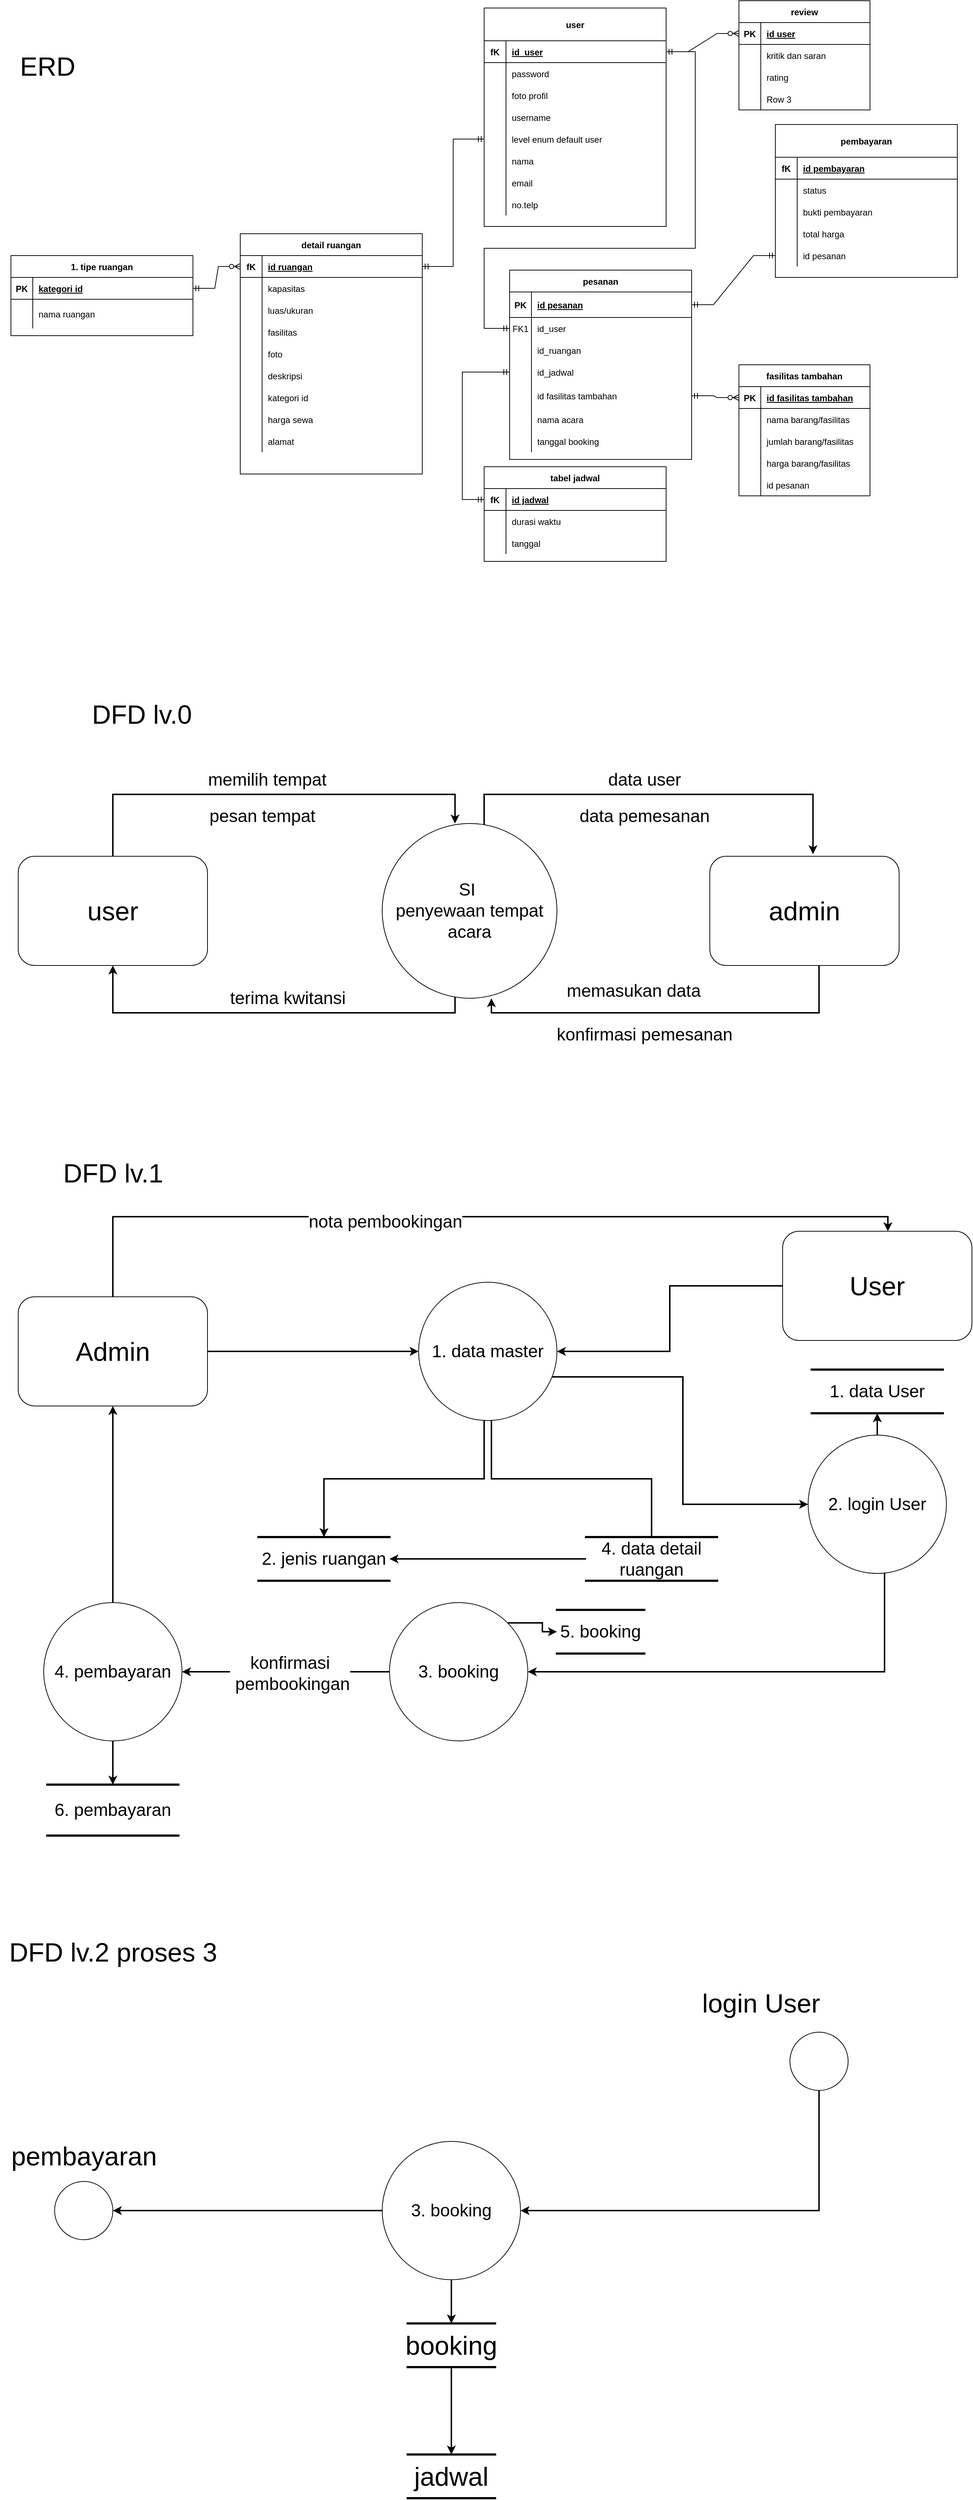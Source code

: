 <mxfile version="20.6.0" type="github">
  <diagram id="R2lEEEUBdFMjLlhIrx00" name="Page-1">
    <mxGraphModel dx="1838" dy="1170" grid="1" gridSize="10" guides="1" tooltips="1" connect="1" arrows="1" fold="1" page="1" pageScale="1" pageWidth="850" pageHeight="1100" math="0" shadow="0" extFonts="Permanent Marker^https://fonts.googleapis.com/css?family=Permanent+Marker">
      <root>
        <mxCell id="0" />
        <mxCell id="1" parent="0" />
        <mxCell id="C-vyLk0tnHw3VtMMgP7b-2" value="pesanan" style="shape=table;startSize=30;container=1;collapsible=1;childLayout=tableLayout;fixedRows=1;rowLines=0;fontStyle=1;align=center;resizeLast=1;" parent="1" vertex="1">
          <mxGeometry x="725" y="380" width="250" height="260" as="geometry" />
        </mxCell>
        <mxCell id="C-vyLk0tnHw3VtMMgP7b-3" value="" style="shape=partialRectangle;collapsible=0;dropTarget=0;pointerEvents=0;fillColor=none;points=[[0,0.5],[1,0.5]];portConstraint=eastwest;top=0;left=0;right=0;bottom=1;" parent="C-vyLk0tnHw3VtMMgP7b-2" vertex="1">
          <mxGeometry y="30" width="250" height="35" as="geometry" />
        </mxCell>
        <mxCell id="C-vyLk0tnHw3VtMMgP7b-4" value="PK" style="shape=partialRectangle;overflow=hidden;connectable=0;fillColor=none;top=0;left=0;bottom=0;right=0;fontStyle=1;" parent="C-vyLk0tnHw3VtMMgP7b-3" vertex="1">
          <mxGeometry width="30" height="35" as="geometry">
            <mxRectangle width="30" height="35" as="alternateBounds" />
          </mxGeometry>
        </mxCell>
        <mxCell id="C-vyLk0tnHw3VtMMgP7b-5" value="id pesanan" style="shape=partialRectangle;overflow=hidden;connectable=0;fillColor=none;top=0;left=0;bottom=0;right=0;align=left;spacingLeft=6;fontStyle=5;" parent="C-vyLk0tnHw3VtMMgP7b-3" vertex="1">
          <mxGeometry x="30" width="220" height="35" as="geometry">
            <mxRectangle width="220" height="35" as="alternateBounds" />
          </mxGeometry>
        </mxCell>
        <mxCell id="C-vyLk0tnHw3VtMMgP7b-6" value="" style="shape=partialRectangle;collapsible=0;dropTarget=0;pointerEvents=0;fillColor=none;points=[[0,0.5],[1,0.5]];portConstraint=eastwest;top=0;left=0;right=0;bottom=0;" parent="C-vyLk0tnHw3VtMMgP7b-2" vertex="1">
          <mxGeometry y="65" width="250" height="30" as="geometry" />
        </mxCell>
        <mxCell id="C-vyLk0tnHw3VtMMgP7b-7" value="FK1" style="shape=partialRectangle;overflow=hidden;connectable=0;fillColor=none;top=0;left=0;bottom=0;right=0;" parent="C-vyLk0tnHw3VtMMgP7b-6" vertex="1">
          <mxGeometry width="30" height="30" as="geometry">
            <mxRectangle width="30" height="30" as="alternateBounds" />
          </mxGeometry>
        </mxCell>
        <mxCell id="C-vyLk0tnHw3VtMMgP7b-8" value="id_user" style="shape=partialRectangle;overflow=hidden;connectable=0;fillColor=none;top=0;left=0;bottom=0;right=0;align=left;spacingLeft=6;" parent="C-vyLk0tnHw3VtMMgP7b-6" vertex="1">
          <mxGeometry x="30" width="220" height="30" as="geometry">
            <mxRectangle width="220" height="30" as="alternateBounds" />
          </mxGeometry>
        </mxCell>
        <mxCell id="C-vyLk0tnHw3VtMMgP7b-9" value="" style="shape=partialRectangle;collapsible=0;dropTarget=0;pointerEvents=0;fillColor=none;points=[[0,0.5],[1,0.5]];portConstraint=eastwest;top=0;left=0;right=0;bottom=0;" parent="C-vyLk0tnHw3VtMMgP7b-2" vertex="1">
          <mxGeometry y="95" width="250" height="30" as="geometry" />
        </mxCell>
        <mxCell id="C-vyLk0tnHw3VtMMgP7b-10" value="" style="shape=partialRectangle;overflow=hidden;connectable=0;fillColor=none;top=0;left=0;bottom=0;right=0;" parent="C-vyLk0tnHw3VtMMgP7b-9" vertex="1">
          <mxGeometry width="30" height="30" as="geometry">
            <mxRectangle width="30" height="30" as="alternateBounds" />
          </mxGeometry>
        </mxCell>
        <mxCell id="C-vyLk0tnHw3VtMMgP7b-11" value="id_ruangan" style="shape=partialRectangle;overflow=hidden;connectable=0;fillColor=none;top=0;left=0;bottom=0;right=0;align=left;spacingLeft=6;" parent="C-vyLk0tnHw3VtMMgP7b-9" vertex="1">
          <mxGeometry x="30" width="220" height="30" as="geometry">
            <mxRectangle width="220" height="30" as="alternateBounds" />
          </mxGeometry>
        </mxCell>
        <mxCell id="Q18Lb9w6BU8DtbdLpVzg-41" value="" style="shape=partialRectangle;collapsible=0;dropTarget=0;pointerEvents=0;fillColor=none;points=[[0,0.5],[1,0.5]];portConstraint=eastwest;top=0;left=0;right=0;bottom=0;" parent="C-vyLk0tnHw3VtMMgP7b-2" vertex="1">
          <mxGeometry y="125" width="250" height="30" as="geometry" />
        </mxCell>
        <mxCell id="Q18Lb9w6BU8DtbdLpVzg-42" value="" style="shape=partialRectangle;overflow=hidden;connectable=0;fillColor=none;top=0;left=0;bottom=0;right=0;" parent="Q18Lb9w6BU8DtbdLpVzg-41" vertex="1">
          <mxGeometry width="30" height="30" as="geometry">
            <mxRectangle width="30" height="30" as="alternateBounds" />
          </mxGeometry>
        </mxCell>
        <mxCell id="Q18Lb9w6BU8DtbdLpVzg-43" value="id_jadwal" style="shape=partialRectangle;overflow=hidden;connectable=0;fillColor=none;top=0;left=0;bottom=0;right=0;align=left;spacingLeft=6;" parent="Q18Lb9w6BU8DtbdLpVzg-41" vertex="1">
          <mxGeometry x="30" width="220" height="30" as="geometry">
            <mxRectangle width="220" height="30" as="alternateBounds" />
          </mxGeometry>
        </mxCell>
        <mxCell id="Q18Lb9w6BU8DtbdLpVzg-46" value="" style="shape=partialRectangle;collapsible=0;dropTarget=0;pointerEvents=0;fillColor=none;points=[[0,0.5],[1,0.5]];portConstraint=eastwest;top=0;left=0;right=0;bottom=0;" parent="C-vyLk0tnHw3VtMMgP7b-2" vertex="1">
          <mxGeometry y="155" width="250" height="35" as="geometry" />
        </mxCell>
        <mxCell id="Q18Lb9w6BU8DtbdLpVzg-47" value="" style="shape=partialRectangle;overflow=hidden;connectable=0;fillColor=none;top=0;left=0;bottom=0;right=0;" parent="Q18Lb9w6BU8DtbdLpVzg-46" vertex="1">
          <mxGeometry width="30" height="35" as="geometry">
            <mxRectangle width="30" height="35" as="alternateBounds" />
          </mxGeometry>
        </mxCell>
        <mxCell id="Q18Lb9w6BU8DtbdLpVzg-48" value="id fasilitas tambahan" style="shape=partialRectangle;overflow=hidden;connectable=0;fillColor=none;top=0;left=0;bottom=0;right=0;align=left;spacingLeft=6;" parent="Q18Lb9w6BU8DtbdLpVzg-46" vertex="1">
          <mxGeometry x="30" width="220" height="35" as="geometry">
            <mxRectangle width="220" height="35" as="alternateBounds" />
          </mxGeometry>
        </mxCell>
        <mxCell id="Q18Lb9w6BU8DtbdLpVzg-58" value="" style="shape=partialRectangle;collapsible=0;dropTarget=0;pointerEvents=0;fillColor=none;points=[[0,0.5],[1,0.5]];portConstraint=eastwest;top=0;left=0;right=0;bottom=0;" parent="C-vyLk0tnHw3VtMMgP7b-2" vertex="1">
          <mxGeometry y="190" width="250" height="30" as="geometry" />
        </mxCell>
        <mxCell id="Q18Lb9w6BU8DtbdLpVzg-59" value="" style="shape=partialRectangle;overflow=hidden;connectable=0;fillColor=none;top=0;left=0;bottom=0;right=0;" parent="Q18Lb9w6BU8DtbdLpVzg-58" vertex="1">
          <mxGeometry width="30" height="30" as="geometry">
            <mxRectangle width="30" height="30" as="alternateBounds" />
          </mxGeometry>
        </mxCell>
        <mxCell id="Q18Lb9w6BU8DtbdLpVzg-60" value="nama acara" style="shape=partialRectangle;overflow=hidden;connectable=0;fillColor=none;top=0;left=0;bottom=0;right=0;align=left;spacingLeft=6;" parent="Q18Lb9w6BU8DtbdLpVzg-58" vertex="1">
          <mxGeometry x="30" width="220" height="30" as="geometry">
            <mxRectangle width="220" height="30" as="alternateBounds" />
          </mxGeometry>
        </mxCell>
        <mxCell id="Q18Lb9w6BU8DtbdLpVzg-61" value="" style="shape=partialRectangle;collapsible=0;dropTarget=0;pointerEvents=0;fillColor=none;points=[[0,0.5],[1,0.5]];portConstraint=eastwest;top=0;left=0;right=0;bottom=0;" parent="C-vyLk0tnHw3VtMMgP7b-2" vertex="1">
          <mxGeometry y="220" width="250" height="30" as="geometry" />
        </mxCell>
        <mxCell id="Q18Lb9w6BU8DtbdLpVzg-62" value="" style="shape=partialRectangle;overflow=hidden;connectable=0;fillColor=none;top=0;left=0;bottom=0;right=0;" parent="Q18Lb9w6BU8DtbdLpVzg-61" vertex="1">
          <mxGeometry width="30" height="30" as="geometry">
            <mxRectangle width="30" height="30" as="alternateBounds" />
          </mxGeometry>
        </mxCell>
        <mxCell id="Q18Lb9w6BU8DtbdLpVzg-63" value="tanggal booking" style="shape=partialRectangle;overflow=hidden;connectable=0;fillColor=none;top=0;left=0;bottom=0;right=0;align=left;spacingLeft=6;" parent="Q18Lb9w6BU8DtbdLpVzg-61" vertex="1">
          <mxGeometry x="30" width="220" height="30" as="geometry">
            <mxRectangle width="220" height="30" as="alternateBounds" />
          </mxGeometry>
        </mxCell>
        <mxCell id="f-ULjALLQleYAZo6eAuR-8" value="1. tipe ruangan" style="shape=table;startSize=30;container=1;collapsible=1;childLayout=tableLayout;fixedRows=1;rowLines=0;fontStyle=1;align=center;resizeLast=1;" parent="1" vertex="1">
          <mxGeometry x="40" y="360" width="250" height="110" as="geometry" />
        </mxCell>
        <mxCell id="f-ULjALLQleYAZo6eAuR-9" value="" style="shape=partialRectangle;collapsible=0;dropTarget=0;pointerEvents=0;fillColor=none;points=[[0,0.5],[1,0.5]];portConstraint=eastwest;top=0;left=0;right=0;bottom=1;" parent="f-ULjALLQleYAZo6eAuR-8" vertex="1">
          <mxGeometry y="30" width="250" height="30" as="geometry" />
        </mxCell>
        <mxCell id="f-ULjALLQleYAZo6eAuR-10" value="PK" style="shape=partialRectangle;overflow=hidden;connectable=0;fillColor=none;top=0;left=0;bottom=0;right=0;fontStyle=1;" parent="f-ULjALLQleYAZo6eAuR-9" vertex="1">
          <mxGeometry width="30" height="30" as="geometry">
            <mxRectangle width="30" height="30" as="alternateBounds" />
          </mxGeometry>
        </mxCell>
        <mxCell id="f-ULjALLQleYAZo6eAuR-11" value="kategori id" style="shape=partialRectangle;overflow=hidden;connectable=0;fillColor=none;top=0;left=0;bottom=0;right=0;align=left;spacingLeft=6;fontStyle=5;" parent="f-ULjALLQleYAZo6eAuR-9" vertex="1">
          <mxGeometry x="30" width="220" height="30" as="geometry">
            <mxRectangle width="220" height="30" as="alternateBounds" />
          </mxGeometry>
        </mxCell>
        <mxCell id="f-ULjALLQleYAZo6eAuR-18" value="" style="shape=partialRectangle;collapsible=0;dropTarget=0;pointerEvents=0;fillColor=none;points=[[0,0.5],[1,0.5]];portConstraint=eastwest;top=0;left=0;right=0;bottom=0;" parent="f-ULjALLQleYAZo6eAuR-8" vertex="1">
          <mxGeometry y="60" width="250" height="40" as="geometry" />
        </mxCell>
        <mxCell id="f-ULjALLQleYAZo6eAuR-19" value="" style="shape=partialRectangle;overflow=hidden;connectable=0;fillColor=none;top=0;left=0;bottom=0;right=0;" parent="f-ULjALLQleYAZo6eAuR-18" vertex="1">
          <mxGeometry width="30" height="40" as="geometry">
            <mxRectangle width="30" height="40" as="alternateBounds" />
          </mxGeometry>
        </mxCell>
        <mxCell id="f-ULjALLQleYAZo6eAuR-20" value="nama ruangan" style="shape=partialRectangle;overflow=hidden;connectable=0;fillColor=none;top=0;left=0;bottom=0;right=0;align=left;spacingLeft=6;" parent="f-ULjALLQleYAZo6eAuR-18" vertex="1">
          <mxGeometry x="30" width="220" height="40" as="geometry">
            <mxRectangle width="220" height="40" as="alternateBounds" />
          </mxGeometry>
        </mxCell>
        <mxCell id="f-ULjALLQleYAZo6eAuR-25" value="detail ruangan" style="shape=table;startSize=30;container=1;collapsible=1;childLayout=tableLayout;fixedRows=1;rowLines=0;fontStyle=1;align=center;resizeLast=1;" parent="1" vertex="1">
          <mxGeometry x="355" y="330" width="250" height="330" as="geometry" />
        </mxCell>
        <mxCell id="f-ULjALLQleYAZo6eAuR-26" value="" style="shape=partialRectangle;collapsible=0;dropTarget=0;pointerEvents=0;fillColor=none;points=[[0,0.5],[1,0.5]];portConstraint=eastwest;top=0;left=0;right=0;bottom=1;" parent="f-ULjALLQleYAZo6eAuR-25" vertex="1">
          <mxGeometry y="30" width="250" height="30" as="geometry" />
        </mxCell>
        <mxCell id="f-ULjALLQleYAZo6eAuR-27" value="fK" style="shape=partialRectangle;overflow=hidden;connectable=0;fillColor=none;top=0;left=0;bottom=0;right=0;fontStyle=1;" parent="f-ULjALLQleYAZo6eAuR-26" vertex="1">
          <mxGeometry width="30" height="30" as="geometry">
            <mxRectangle width="30" height="30" as="alternateBounds" />
          </mxGeometry>
        </mxCell>
        <mxCell id="f-ULjALLQleYAZo6eAuR-28" value="id ruangan" style="shape=partialRectangle;overflow=hidden;connectable=0;fillColor=none;top=0;left=0;bottom=0;right=0;align=left;spacingLeft=6;fontStyle=5;" parent="f-ULjALLQleYAZo6eAuR-26" vertex="1">
          <mxGeometry x="30" width="220" height="30" as="geometry">
            <mxRectangle width="220" height="30" as="alternateBounds" />
          </mxGeometry>
        </mxCell>
        <mxCell id="f-ULjALLQleYAZo6eAuR-32" value="" style="shape=partialRectangle;collapsible=0;dropTarget=0;pointerEvents=0;fillColor=none;points=[[0,0.5],[1,0.5]];portConstraint=eastwest;top=0;left=0;right=0;bottom=0;" parent="f-ULjALLQleYAZo6eAuR-25" vertex="1">
          <mxGeometry y="60" width="250" height="30" as="geometry" />
        </mxCell>
        <mxCell id="f-ULjALLQleYAZo6eAuR-33" value="" style="shape=partialRectangle;overflow=hidden;connectable=0;fillColor=none;top=0;left=0;bottom=0;right=0;" parent="f-ULjALLQleYAZo6eAuR-32" vertex="1">
          <mxGeometry width="30" height="30" as="geometry">
            <mxRectangle width="30" height="30" as="alternateBounds" />
          </mxGeometry>
        </mxCell>
        <mxCell id="f-ULjALLQleYAZo6eAuR-34" value="kapasitas" style="shape=partialRectangle;overflow=hidden;connectable=0;fillColor=none;top=0;left=0;bottom=0;right=0;align=left;spacingLeft=6;" parent="f-ULjALLQleYAZo6eAuR-32" vertex="1">
          <mxGeometry x="30" width="220" height="30" as="geometry">
            <mxRectangle width="220" height="30" as="alternateBounds" />
          </mxGeometry>
        </mxCell>
        <mxCell id="f-ULjALLQleYAZo6eAuR-35" value="" style="shape=partialRectangle;collapsible=0;dropTarget=0;pointerEvents=0;fillColor=none;points=[[0,0.5],[1,0.5]];portConstraint=eastwest;top=0;left=0;right=0;bottom=0;" parent="f-ULjALLQleYAZo6eAuR-25" vertex="1">
          <mxGeometry y="90" width="250" height="30" as="geometry" />
        </mxCell>
        <mxCell id="f-ULjALLQleYAZo6eAuR-36" value="" style="shape=partialRectangle;overflow=hidden;connectable=0;fillColor=none;top=0;left=0;bottom=0;right=0;" parent="f-ULjALLQleYAZo6eAuR-35" vertex="1">
          <mxGeometry width="30" height="30" as="geometry">
            <mxRectangle width="30" height="30" as="alternateBounds" />
          </mxGeometry>
        </mxCell>
        <mxCell id="f-ULjALLQleYAZo6eAuR-37" value="luas/ukuran" style="shape=partialRectangle;overflow=hidden;connectable=0;fillColor=none;top=0;left=0;bottom=0;right=0;align=left;spacingLeft=6;" parent="f-ULjALLQleYAZo6eAuR-35" vertex="1">
          <mxGeometry x="30" width="220" height="30" as="geometry">
            <mxRectangle width="220" height="30" as="alternateBounds" />
          </mxGeometry>
        </mxCell>
        <mxCell id="f-ULjALLQleYAZo6eAuR-38" value="" style="shape=partialRectangle;collapsible=0;dropTarget=0;pointerEvents=0;fillColor=none;points=[[0,0.5],[1,0.5]];portConstraint=eastwest;top=0;left=0;right=0;bottom=0;" parent="f-ULjALLQleYAZo6eAuR-25" vertex="1">
          <mxGeometry y="120" width="250" height="30" as="geometry" />
        </mxCell>
        <mxCell id="f-ULjALLQleYAZo6eAuR-39" value="" style="shape=partialRectangle;overflow=hidden;connectable=0;fillColor=none;top=0;left=0;bottom=0;right=0;" parent="f-ULjALLQleYAZo6eAuR-38" vertex="1">
          <mxGeometry width="30" height="30" as="geometry">
            <mxRectangle width="30" height="30" as="alternateBounds" />
          </mxGeometry>
        </mxCell>
        <mxCell id="f-ULjALLQleYAZo6eAuR-40" value="fasilitas" style="shape=partialRectangle;overflow=hidden;connectable=0;fillColor=none;top=0;left=0;bottom=0;right=0;align=left;spacingLeft=6;" parent="f-ULjALLQleYAZo6eAuR-38" vertex="1">
          <mxGeometry x="30" width="220" height="30" as="geometry">
            <mxRectangle width="220" height="30" as="alternateBounds" />
          </mxGeometry>
        </mxCell>
        <mxCell id="Q18Lb9w6BU8DtbdLpVzg-8" value="" style="shape=partialRectangle;collapsible=0;dropTarget=0;pointerEvents=0;fillColor=none;points=[[0,0.5],[1,0.5]];portConstraint=eastwest;top=0;left=0;right=0;bottom=0;" parent="f-ULjALLQleYAZo6eAuR-25" vertex="1">
          <mxGeometry y="150" width="250" height="30" as="geometry" />
        </mxCell>
        <mxCell id="Q18Lb9w6BU8DtbdLpVzg-9" value="" style="shape=partialRectangle;overflow=hidden;connectable=0;fillColor=none;top=0;left=0;bottom=0;right=0;" parent="Q18Lb9w6BU8DtbdLpVzg-8" vertex="1">
          <mxGeometry width="30" height="30" as="geometry">
            <mxRectangle width="30" height="30" as="alternateBounds" />
          </mxGeometry>
        </mxCell>
        <mxCell id="Q18Lb9w6BU8DtbdLpVzg-10" value="foto" style="shape=partialRectangle;overflow=hidden;connectable=0;fillColor=none;top=0;left=0;bottom=0;right=0;align=left;spacingLeft=6;" parent="Q18Lb9w6BU8DtbdLpVzg-8" vertex="1">
          <mxGeometry x="30" width="220" height="30" as="geometry">
            <mxRectangle width="220" height="30" as="alternateBounds" />
          </mxGeometry>
        </mxCell>
        <mxCell id="Q18Lb9w6BU8DtbdLpVzg-12" value="" style="shape=partialRectangle;collapsible=0;dropTarget=0;pointerEvents=0;fillColor=none;points=[[0,0.5],[1,0.5]];portConstraint=eastwest;top=0;left=0;right=0;bottom=0;" parent="f-ULjALLQleYAZo6eAuR-25" vertex="1">
          <mxGeometry y="180" width="250" height="30" as="geometry" />
        </mxCell>
        <mxCell id="Q18Lb9w6BU8DtbdLpVzg-13" value="" style="shape=partialRectangle;overflow=hidden;connectable=0;fillColor=none;top=0;left=0;bottom=0;right=0;" parent="Q18Lb9w6BU8DtbdLpVzg-12" vertex="1">
          <mxGeometry width="30" height="30" as="geometry">
            <mxRectangle width="30" height="30" as="alternateBounds" />
          </mxGeometry>
        </mxCell>
        <mxCell id="Q18Lb9w6BU8DtbdLpVzg-14" value="deskripsi" style="shape=partialRectangle;overflow=hidden;connectable=0;fillColor=none;top=0;left=0;bottom=0;right=0;align=left;spacingLeft=6;" parent="Q18Lb9w6BU8DtbdLpVzg-12" vertex="1">
          <mxGeometry x="30" width="220" height="30" as="geometry">
            <mxRectangle width="220" height="30" as="alternateBounds" />
          </mxGeometry>
        </mxCell>
        <mxCell id="Q18Lb9w6BU8DtbdLpVzg-33" value="" style="shape=partialRectangle;collapsible=0;dropTarget=0;pointerEvents=0;fillColor=none;points=[[0,0.5],[1,0.5]];portConstraint=eastwest;top=0;left=0;right=0;bottom=0;" parent="f-ULjALLQleYAZo6eAuR-25" vertex="1">
          <mxGeometry y="210" width="250" height="30" as="geometry" />
        </mxCell>
        <mxCell id="Q18Lb9w6BU8DtbdLpVzg-34" value="" style="shape=partialRectangle;overflow=hidden;connectable=0;fillColor=none;top=0;left=0;bottom=0;right=0;" parent="Q18Lb9w6BU8DtbdLpVzg-33" vertex="1">
          <mxGeometry width="30" height="30" as="geometry">
            <mxRectangle width="30" height="30" as="alternateBounds" />
          </mxGeometry>
        </mxCell>
        <mxCell id="Q18Lb9w6BU8DtbdLpVzg-35" value="kategori id" style="shape=partialRectangle;overflow=hidden;connectable=0;fillColor=none;top=0;left=0;bottom=0;right=0;align=left;spacingLeft=6;" parent="Q18Lb9w6BU8DtbdLpVzg-33" vertex="1">
          <mxGeometry x="30" width="220" height="30" as="geometry">
            <mxRectangle width="220" height="30" as="alternateBounds" />
          </mxGeometry>
        </mxCell>
        <mxCell id="sBquct3O0CRGN3XN8JKN-2" value="" style="shape=partialRectangle;collapsible=0;dropTarget=0;pointerEvents=0;fillColor=none;points=[[0,0.5],[1,0.5]];portConstraint=eastwest;top=0;left=0;right=0;bottom=0;" parent="f-ULjALLQleYAZo6eAuR-25" vertex="1">
          <mxGeometry y="240" width="250" height="30" as="geometry" />
        </mxCell>
        <mxCell id="sBquct3O0CRGN3XN8JKN-3" value="" style="shape=partialRectangle;overflow=hidden;connectable=0;fillColor=none;top=0;left=0;bottom=0;right=0;" parent="sBquct3O0CRGN3XN8JKN-2" vertex="1">
          <mxGeometry width="30" height="30" as="geometry">
            <mxRectangle width="30" height="30" as="alternateBounds" />
          </mxGeometry>
        </mxCell>
        <mxCell id="sBquct3O0CRGN3XN8JKN-4" value="harga sewa" style="shape=partialRectangle;overflow=hidden;connectable=0;fillColor=none;top=0;left=0;bottom=0;right=0;align=left;spacingLeft=6;" parent="sBquct3O0CRGN3XN8JKN-2" vertex="1">
          <mxGeometry x="30" width="220" height="30" as="geometry">
            <mxRectangle width="220" height="30" as="alternateBounds" />
          </mxGeometry>
        </mxCell>
        <mxCell id="Q18Lb9w6BU8DtbdLpVzg-50" value="" style="shape=partialRectangle;collapsible=0;dropTarget=0;pointerEvents=0;fillColor=none;points=[[0,0.5],[1,0.5]];portConstraint=eastwest;top=0;left=0;right=0;bottom=0;" parent="f-ULjALLQleYAZo6eAuR-25" vertex="1">
          <mxGeometry y="270" width="250" height="30" as="geometry" />
        </mxCell>
        <mxCell id="Q18Lb9w6BU8DtbdLpVzg-51" value="" style="shape=partialRectangle;overflow=hidden;connectable=0;fillColor=none;top=0;left=0;bottom=0;right=0;" parent="Q18Lb9w6BU8DtbdLpVzg-50" vertex="1">
          <mxGeometry width="30" height="30" as="geometry">
            <mxRectangle width="30" height="30" as="alternateBounds" />
          </mxGeometry>
        </mxCell>
        <mxCell id="Q18Lb9w6BU8DtbdLpVzg-52" value="alamat" style="shape=partialRectangle;overflow=hidden;connectable=0;fillColor=none;top=0;left=0;bottom=0;right=0;align=left;spacingLeft=6;" parent="Q18Lb9w6BU8DtbdLpVzg-50" vertex="1">
          <mxGeometry x="30" width="220" height="30" as="geometry">
            <mxRectangle width="220" height="30" as="alternateBounds" />
          </mxGeometry>
        </mxCell>
        <mxCell id="f-ULjALLQleYAZo6eAuR-59" value="user" style="shape=table;startSize=45;container=1;collapsible=1;childLayout=tableLayout;fixedRows=1;rowLines=0;fontStyle=1;align=center;resizeLast=1;" parent="1" vertex="1">
          <mxGeometry x="690" y="20" width="250" height="300" as="geometry" />
        </mxCell>
        <mxCell id="f-ULjALLQleYAZo6eAuR-60" value="" style="shape=partialRectangle;collapsible=0;dropTarget=0;pointerEvents=0;fillColor=none;points=[[0,0.5],[1,0.5]];portConstraint=eastwest;top=0;left=0;right=0;bottom=1;" parent="f-ULjALLQleYAZo6eAuR-59" vertex="1">
          <mxGeometry y="45" width="250" height="30" as="geometry" />
        </mxCell>
        <mxCell id="f-ULjALLQleYAZo6eAuR-61" value="fK" style="shape=partialRectangle;overflow=hidden;connectable=0;fillColor=none;top=0;left=0;bottom=0;right=0;fontStyle=1;" parent="f-ULjALLQleYAZo6eAuR-60" vertex="1">
          <mxGeometry width="30" height="30" as="geometry">
            <mxRectangle width="30" height="30" as="alternateBounds" />
          </mxGeometry>
        </mxCell>
        <mxCell id="f-ULjALLQleYAZo6eAuR-62" value="id_user" style="shape=partialRectangle;overflow=hidden;connectable=0;fillColor=none;top=0;left=0;bottom=0;right=0;align=left;spacingLeft=6;fontStyle=5;" parent="f-ULjALLQleYAZo6eAuR-60" vertex="1">
          <mxGeometry x="30" width="220" height="30" as="geometry">
            <mxRectangle width="220" height="30" as="alternateBounds" />
          </mxGeometry>
        </mxCell>
        <mxCell id="f-ULjALLQleYAZo6eAuR-63" value="" style="shape=partialRectangle;collapsible=0;dropTarget=0;pointerEvents=0;fillColor=none;points=[[0,0.5],[1,0.5]];portConstraint=eastwest;top=0;left=0;right=0;bottom=0;" parent="f-ULjALLQleYAZo6eAuR-59" vertex="1">
          <mxGeometry y="75" width="250" height="30" as="geometry" />
        </mxCell>
        <mxCell id="f-ULjALLQleYAZo6eAuR-64" value="" style="shape=partialRectangle;overflow=hidden;connectable=0;fillColor=none;top=0;left=0;bottom=0;right=0;" parent="f-ULjALLQleYAZo6eAuR-63" vertex="1">
          <mxGeometry width="30" height="30" as="geometry">
            <mxRectangle width="30" height="30" as="alternateBounds" />
          </mxGeometry>
        </mxCell>
        <mxCell id="f-ULjALLQleYAZo6eAuR-65" value="password" style="shape=partialRectangle;overflow=hidden;connectable=0;fillColor=none;top=0;left=0;bottom=0;right=0;align=left;spacingLeft=6;" parent="f-ULjALLQleYAZo6eAuR-63" vertex="1">
          <mxGeometry x="30" width="220" height="30" as="geometry">
            <mxRectangle width="220" height="30" as="alternateBounds" />
          </mxGeometry>
        </mxCell>
        <mxCell id="f-ULjALLQleYAZo6eAuR-70" value="" style="shape=partialRectangle;collapsible=0;dropTarget=0;pointerEvents=0;fillColor=none;points=[[0,0.5],[1,0.5]];portConstraint=eastwest;top=0;left=0;right=0;bottom=0;" parent="f-ULjALLQleYAZo6eAuR-59" vertex="1">
          <mxGeometry y="105" width="250" height="30" as="geometry" />
        </mxCell>
        <mxCell id="f-ULjALLQleYAZo6eAuR-71" value="" style="shape=partialRectangle;overflow=hidden;connectable=0;fillColor=none;top=0;left=0;bottom=0;right=0;" parent="f-ULjALLQleYAZo6eAuR-70" vertex="1">
          <mxGeometry width="30" height="30" as="geometry">
            <mxRectangle width="30" height="30" as="alternateBounds" />
          </mxGeometry>
        </mxCell>
        <mxCell id="f-ULjALLQleYAZo6eAuR-72" value="foto profil" style="shape=partialRectangle;overflow=hidden;connectable=0;fillColor=none;top=0;left=0;bottom=0;right=0;align=left;spacingLeft=6;" parent="f-ULjALLQleYAZo6eAuR-70" vertex="1">
          <mxGeometry x="30" width="220" height="30" as="geometry">
            <mxRectangle width="220" height="30" as="alternateBounds" />
          </mxGeometry>
        </mxCell>
        <mxCell id="f-ULjALLQleYAZo6eAuR-73" value="" style="shape=partialRectangle;collapsible=0;dropTarget=0;pointerEvents=0;fillColor=none;points=[[0,0.5],[1,0.5]];portConstraint=eastwest;top=0;left=0;right=0;bottom=0;" parent="f-ULjALLQleYAZo6eAuR-59" vertex="1">
          <mxGeometry y="135" width="250" height="30" as="geometry" />
        </mxCell>
        <mxCell id="f-ULjALLQleYAZo6eAuR-74" value="" style="shape=partialRectangle;overflow=hidden;connectable=0;fillColor=none;top=0;left=0;bottom=0;right=0;" parent="f-ULjALLQleYAZo6eAuR-73" vertex="1">
          <mxGeometry width="30" height="30" as="geometry">
            <mxRectangle width="30" height="30" as="alternateBounds" />
          </mxGeometry>
        </mxCell>
        <mxCell id="f-ULjALLQleYAZo6eAuR-75" value="username" style="shape=partialRectangle;overflow=hidden;connectable=0;fillColor=none;top=0;left=0;bottom=0;right=0;align=left;spacingLeft=6;" parent="f-ULjALLQleYAZo6eAuR-73" vertex="1">
          <mxGeometry x="30" width="220" height="30" as="geometry">
            <mxRectangle width="220" height="30" as="alternateBounds" />
          </mxGeometry>
        </mxCell>
        <mxCell id="Q18Lb9w6BU8DtbdLpVzg-16" value="" style="shape=partialRectangle;collapsible=0;dropTarget=0;pointerEvents=0;fillColor=none;points=[[0,0.5],[1,0.5]];portConstraint=eastwest;top=0;left=0;right=0;bottom=0;" parent="f-ULjALLQleYAZo6eAuR-59" vertex="1">
          <mxGeometry y="165" width="250" height="30" as="geometry" />
        </mxCell>
        <mxCell id="Q18Lb9w6BU8DtbdLpVzg-17" value="" style="shape=partialRectangle;overflow=hidden;connectable=0;fillColor=none;top=0;left=0;bottom=0;right=0;" parent="Q18Lb9w6BU8DtbdLpVzg-16" vertex="1">
          <mxGeometry width="30" height="30" as="geometry">
            <mxRectangle width="30" height="30" as="alternateBounds" />
          </mxGeometry>
        </mxCell>
        <mxCell id="Q18Lb9w6BU8DtbdLpVzg-18" value="level enum default user" style="shape=partialRectangle;overflow=hidden;connectable=0;fillColor=none;top=0;left=0;bottom=0;right=0;align=left;spacingLeft=6;" parent="Q18Lb9w6BU8DtbdLpVzg-16" vertex="1">
          <mxGeometry x="30" width="220" height="30" as="geometry">
            <mxRectangle width="220" height="30" as="alternateBounds" />
          </mxGeometry>
        </mxCell>
        <mxCell id="Q18Lb9w6BU8DtbdLpVzg-19" value="" style="shape=partialRectangle;collapsible=0;dropTarget=0;pointerEvents=0;fillColor=none;points=[[0,0.5],[1,0.5]];portConstraint=eastwest;top=0;left=0;right=0;bottom=0;" parent="f-ULjALLQleYAZo6eAuR-59" vertex="1">
          <mxGeometry y="195" width="250" height="30" as="geometry" />
        </mxCell>
        <mxCell id="Q18Lb9w6BU8DtbdLpVzg-20" value="" style="shape=partialRectangle;overflow=hidden;connectable=0;fillColor=none;top=0;left=0;bottom=0;right=0;" parent="Q18Lb9w6BU8DtbdLpVzg-19" vertex="1">
          <mxGeometry width="30" height="30" as="geometry">
            <mxRectangle width="30" height="30" as="alternateBounds" />
          </mxGeometry>
        </mxCell>
        <mxCell id="Q18Lb9w6BU8DtbdLpVzg-21" value="nama" style="shape=partialRectangle;overflow=hidden;connectable=0;fillColor=none;top=0;left=0;bottom=0;right=0;align=left;spacingLeft=6;" parent="Q18Lb9w6BU8DtbdLpVzg-19" vertex="1">
          <mxGeometry x="30" width="220" height="30" as="geometry">
            <mxRectangle width="220" height="30" as="alternateBounds" />
          </mxGeometry>
        </mxCell>
        <mxCell id="Q18Lb9w6BU8DtbdLpVzg-23" value="" style="shape=partialRectangle;collapsible=0;dropTarget=0;pointerEvents=0;fillColor=none;points=[[0,0.5],[1,0.5]];portConstraint=eastwest;top=0;left=0;right=0;bottom=0;" parent="f-ULjALLQleYAZo6eAuR-59" vertex="1">
          <mxGeometry y="225" width="250" height="30" as="geometry" />
        </mxCell>
        <mxCell id="Q18Lb9w6BU8DtbdLpVzg-24" value="" style="shape=partialRectangle;overflow=hidden;connectable=0;fillColor=none;top=0;left=0;bottom=0;right=0;" parent="Q18Lb9w6BU8DtbdLpVzg-23" vertex="1">
          <mxGeometry width="30" height="30" as="geometry">
            <mxRectangle width="30" height="30" as="alternateBounds" />
          </mxGeometry>
        </mxCell>
        <mxCell id="Q18Lb9w6BU8DtbdLpVzg-25" value="email" style="shape=partialRectangle;overflow=hidden;connectable=0;fillColor=none;top=0;left=0;bottom=0;right=0;align=left;spacingLeft=6;" parent="Q18Lb9w6BU8DtbdLpVzg-23" vertex="1">
          <mxGeometry x="30" width="220" height="30" as="geometry">
            <mxRectangle width="220" height="30" as="alternateBounds" />
          </mxGeometry>
        </mxCell>
        <mxCell id="sBquct3O0CRGN3XN8JKN-70" value="" style="shape=partialRectangle;collapsible=0;dropTarget=0;pointerEvents=0;fillColor=none;points=[[0,0.5],[1,0.5]];portConstraint=eastwest;top=0;left=0;right=0;bottom=0;" parent="f-ULjALLQleYAZo6eAuR-59" vertex="1">
          <mxGeometry y="255" width="250" height="30" as="geometry" />
        </mxCell>
        <mxCell id="sBquct3O0CRGN3XN8JKN-71" value="" style="shape=partialRectangle;overflow=hidden;connectable=0;fillColor=none;top=0;left=0;bottom=0;right=0;" parent="sBquct3O0CRGN3XN8JKN-70" vertex="1">
          <mxGeometry width="30" height="30" as="geometry">
            <mxRectangle width="30" height="30" as="alternateBounds" />
          </mxGeometry>
        </mxCell>
        <mxCell id="sBquct3O0CRGN3XN8JKN-72" value="no.telp" style="shape=partialRectangle;overflow=hidden;connectable=0;fillColor=none;top=0;left=0;bottom=0;right=0;align=left;spacingLeft=6;" parent="sBquct3O0CRGN3XN8JKN-70" vertex="1">
          <mxGeometry x="30" width="220" height="30" as="geometry">
            <mxRectangle width="220" height="30" as="alternateBounds" />
          </mxGeometry>
        </mxCell>
        <mxCell id="f-ULjALLQleYAZo6eAuR-93" value="pembayaran" style="shape=table;startSize=45;container=1;collapsible=1;childLayout=tableLayout;fixedRows=1;rowLines=0;fontStyle=1;align=center;resizeLast=1;" parent="1" vertex="1">
          <mxGeometry x="1090" y="180" width="250" height="210" as="geometry" />
        </mxCell>
        <mxCell id="f-ULjALLQleYAZo6eAuR-94" value="" style="shape=partialRectangle;collapsible=0;dropTarget=0;pointerEvents=0;fillColor=none;points=[[0,0.5],[1,0.5]];portConstraint=eastwest;top=0;left=0;right=0;bottom=1;" parent="f-ULjALLQleYAZo6eAuR-93" vertex="1">
          <mxGeometry y="45" width="250" height="30" as="geometry" />
        </mxCell>
        <mxCell id="f-ULjALLQleYAZo6eAuR-95" value="fK" style="shape=partialRectangle;overflow=hidden;connectable=0;fillColor=none;top=0;left=0;bottom=0;right=0;fontStyle=1;" parent="f-ULjALLQleYAZo6eAuR-94" vertex="1">
          <mxGeometry width="30" height="30" as="geometry">
            <mxRectangle width="30" height="30" as="alternateBounds" />
          </mxGeometry>
        </mxCell>
        <mxCell id="f-ULjALLQleYAZo6eAuR-96" value="id pembayaran" style="shape=partialRectangle;overflow=hidden;connectable=0;fillColor=none;top=0;left=0;bottom=0;right=0;align=left;spacingLeft=6;fontStyle=5;" parent="f-ULjALLQleYAZo6eAuR-94" vertex="1">
          <mxGeometry x="30" width="220" height="30" as="geometry">
            <mxRectangle width="220" height="30" as="alternateBounds" />
          </mxGeometry>
        </mxCell>
        <mxCell id="f-ULjALLQleYAZo6eAuR-103" value="" style="shape=partialRectangle;collapsible=0;dropTarget=0;pointerEvents=0;fillColor=none;points=[[0,0.5],[1,0.5]];portConstraint=eastwest;top=0;left=0;right=0;bottom=0;" parent="f-ULjALLQleYAZo6eAuR-93" vertex="1">
          <mxGeometry y="75" width="250" height="30" as="geometry" />
        </mxCell>
        <mxCell id="f-ULjALLQleYAZo6eAuR-104" value="" style="shape=partialRectangle;overflow=hidden;connectable=0;fillColor=none;top=0;left=0;bottom=0;right=0;" parent="f-ULjALLQleYAZo6eAuR-103" vertex="1">
          <mxGeometry width="30" height="30" as="geometry">
            <mxRectangle width="30" height="30" as="alternateBounds" />
          </mxGeometry>
        </mxCell>
        <mxCell id="f-ULjALLQleYAZo6eAuR-105" value="status" style="shape=partialRectangle;overflow=hidden;connectable=0;fillColor=none;top=0;left=0;bottom=0;right=0;align=left;spacingLeft=6;" parent="f-ULjALLQleYAZo6eAuR-103" vertex="1">
          <mxGeometry x="30" width="220" height="30" as="geometry">
            <mxRectangle width="220" height="30" as="alternateBounds" />
          </mxGeometry>
        </mxCell>
        <mxCell id="f-ULjALLQleYAZo6eAuR-106" value="" style="shape=partialRectangle;collapsible=0;dropTarget=0;pointerEvents=0;fillColor=none;points=[[0,0.5],[1,0.5]];portConstraint=eastwest;top=0;left=0;right=0;bottom=0;" parent="f-ULjALLQleYAZo6eAuR-93" vertex="1">
          <mxGeometry y="105" width="250" height="30" as="geometry" />
        </mxCell>
        <mxCell id="f-ULjALLQleYAZo6eAuR-107" value="" style="shape=partialRectangle;overflow=hidden;connectable=0;fillColor=none;top=0;left=0;bottom=0;right=0;" parent="f-ULjALLQleYAZo6eAuR-106" vertex="1">
          <mxGeometry width="30" height="30" as="geometry">
            <mxRectangle width="30" height="30" as="alternateBounds" />
          </mxGeometry>
        </mxCell>
        <mxCell id="f-ULjALLQleYAZo6eAuR-108" value="bukti pembayaran" style="shape=partialRectangle;overflow=hidden;connectable=0;fillColor=none;top=0;left=0;bottom=0;right=0;align=left;spacingLeft=6;" parent="f-ULjALLQleYAZo6eAuR-106" vertex="1">
          <mxGeometry x="30" width="220" height="30" as="geometry">
            <mxRectangle width="220" height="30" as="alternateBounds" />
          </mxGeometry>
        </mxCell>
        <mxCell id="Q18Lb9w6BU8DtbdLpVzg-29" value="" style="shape=partialRectangle;collapsible=0;dropTarget=0;pointerEvents=0;fillColor=none;points=[[0,0.5],[1,0.5]];portConstraint=eastwest;top=0;left=0;right=0;bottom=0;" parent="f-ULjALLQleYAZo6eAuR-93" vertex="1">
          <mxGeometry y="135" width="250" height="30" as="geometry" />
        </mxCell>
        <mxCell id="Q18Lb9w6BU8DtbdLpVzg-30" value="" style="shape=partialRectangle;overflow=hidden;connectable=0;fillColor=none;top=0;left=0;bottom=0;right=0;" parent="Q18Lb9w6BU8DtbdLpVzg-29" vertex="1">
          <mxGeometry width="30" height="30" as="geometry">
            <mxRectangle width="30" height="30" as="alternateBounds" />
          </mxGeometry>
        </mxCell>
        <mxCell id="Q18Lb9w6BU8DtbdLpVzg-31" value="total harga" style="shape=partialRectangle;overflow=hidden;connectable=0;fillColor=none;top=0;left=0;bottom=0;right=0;align=left;spacingLeft=6;" parent="Q18Lb9w6BU8DtbdLpVzg-29" vertex="1">
          <mxGeometry x="30" width="220" height="30" as="geometry">
            <mxRectangle width="220" height="30" as="alternateBounds" />
          </mxGeometry>
        </mxCell>
        <mxCell id="Q18Lb9w6BU8DtbdLpVzg-53" value="" style="shape=partialRectangle;collapsible=0;dropTarget=0;pointerEvents=0;fillColor=none;points=[[0,0.5],[1,0.5]];portConstraint=eastwest;top=0;left=0;right=0;bottom=0;" parent="f-ULjALLQleYAZo6eAuR-93" vertex="1">
          <mxGeometry y="165" width="250" height="30" as="geometry" />
        </mxCell>
        <mxCell id="Q18Lb9w6BU8DtbdLpVzg-54" value="" style="shape=partialRectangle;overflow=hidden;connectable=0;fillColor=none;top=0;left=0;bottom=0;right=0;" parent="Q18Lb9w6BU8DtbdLpVzg-53" vertex="1">
          <mxGeometry width="30" height="30" as="geometry">
            <mxRectangle width="30" height="30" as="alternateBounds" />
          </mxGeometry>
        </mxCell>
        <mxCell id="Q18Lb9w6BU8DtbdLpVzg-55" value="id pesanan" style="shape=partialRectangle;overflow=hidden;connectable=0;fillColor=none;top=0;left=0;bottom=0;right=0;align=left;spacingLeft=6;" parent="Q18Lb9w6BU8DtbdLpVzg-53" vertex="1">
          <mxGeometry x="30" width="220" height="30" as="geometry">
            <mxRectangle width="220" height="30" as="alternateBounds" />
          </mxGeometry>
        </mxCell>
        <mxCell id="f-ULjALLQleYAZo6eAuR-110" value="tabel jadwal" style="shape=table;startSize=30;container=1;collapsible=1;childLayout=tableLayout;fixedRows=1;rowLines=0;fontStyle=1;align=center;resizeLast=1;" parent="1" vertex="1">
          <mxGeometry x="690" y="650" width="250" height="130" as="geometry" />
        </mxCell>
        <mxCell id="f-ULjALLQleYAZo6eAuR-111" value="" style="shape=partialRectangle;collapsible=0;dropTarget=0;pointerEvents=0;fillColor=none;points=[[0,0.5],[1,0.5]];portConstraint=eastwest;top=0;left=0;right=0;bottom=1;" parent="f-ULjALLQleYAZo6eAuR-110" vertex="1">
          <mxGeometry y="30" width="250" height="30" as="geometry" />
        </mxCell>
        <mxCell id="f-ULjALLQleYAZo6eAuR-112" value="fK" style="shape=partialRectangle;overflow=hidden;connectable=0;fillColor=none;top=0;left=0;bottom=0;right=0;fontStyle=1;" parent="f-ULjALLQleYAZo6eAuR-111" vertex="1">
          <mxGeometry width="30" height="30" as="geometry">
            <mxRectangle width="30" height="30" as="alternateBounds" />
          </mxGeometry>
        </mxCell>
        <mxCell id="f-ULjALLQleYAZo6eAuR-113" value="id jadwal" style="shape=partialRectangle;overflow=hidden;connectable=0;fillColor=none;top=0;left=0;bottom=0;right=0;align=left;spacingLeft=6;fontStyle=5;" parent="f-ULjALLQleYAZo6eAuR-111" vertex="1">
          <mxGeometry x="30" width="220" height="30" as="geometry">
            <mxRectangle width="220" height="30" as="alternateBounds" />
          </mxGeometry>
        </mxCell>
        <mxCell id="f-ULjALLQleYAZo6eAuR-114" value="" style="shape=partialRectangle;collapsible=0;dropTarget=0;pointerEvents=0;fillColor=none;points=[[0,0.5],[1,0.5]];portConstraint=eastwest;top=0;left=0;right=0;bottom=0;" parent="f-ULjALLQleYAZo6eAuR-110" vertex="1">
          <mxGeometry y="60" width="250" height="30" as="geometry" />
        </mxCell>
        <mxCell id="f-ULjALLQleYAZo6eAuR-115" value="" style="shape=partialRectangle;overflow=hidden;connectable=0;fillColor=none;top=0;left=0;bottom=0;right=0;" parent="f-ULjALLQleYAZo6eAuR-114" vertex="1">
          <mxGeometry width="30" height="30" as="geometry">
            <mxRectangle width="30" height="30" as="alternateBounds" />
          </mxGeometry>
        </mxCell>
        <mxCell id="f-ULjALLQleYAZo6eAuR-116" value="durasi waktu" style="shape=partialRectangle;overflow=hidden;connectable=0;fillColor=none;top=0;left=0;bottom=0;right=0;align=left;spacingLeft=6;" parent="f-ULjALLQleYAZo6eAuR-114" vertex="1">
          <mxGeometry x="30" width="220" height="30" as="geometry">
            <mxRectangle width="220" height="30" as="alternateBounds" />
          </mxGeometry>
        </mxCell>
        <mxCell id="Q18Lb9w6BU8DtbdLpVzg-36" value="" style="shape=partialRectangle;collapsible=0;dropTarget=0;pointerEvents=0;fillColor=none;points=[[0,0.5],[1,0.5]];portConstraint=eastwest;top=0;left=0;right=0;bottom=0;" parent="f-ULjALLQleYAZo6eAuR-110" vertex="1">
          <mxGeometry y="90" width="250" height="30" as="geometry" />
        </mxCell>
        <mxCell id="Q18Lb9w6BU8DtbdLpVzg-37" value="" style="shape=partialRectangle;overflow=hidden;connectable=0;fillColor=none;top=0;left=0;bottom=0;right=0;" parent="Q18Lb9w6BU8DtbdLpVzg-36" vertex="1">
          <mxGeometry width="30" height="30" as="geometry">
            <mxRectangle width="30" height="30" as="alternateBounds" />
          </mxGeometry>
        </mxCell>
        <mxCell id="Q18Lb9w6BU8DtbdLpVzg-38" value="tanggal" style="shape=partialRectangle;overflow=hidden;connectable=0;fillColor=none;top=0;left=0;bottom=0;right=0;align=left;spacingLeft=6;" parent="Q18Lb9w6BU8DtbdLpVzg-36" vertex="1">
          <mxGeometry x="30" width="220" height="30" as="geometry">
            <mxRectangle width="220" height="30" as="alternateBounds" />
          </mxGeometry>
        </mxCell>
        <mxCell id="XloO0mTSQkPKYjY24ANH-2" style="edgeStyle=orthogonalEdgeStyle;rounded=0;orthogonalLoop=1;jettySize=auto;html=1;entryX=0.5;entryY=1;entryDx=0;entryDy=0;strokeWidth=2;" parent="1" source="Q18Lb9w6BU8DtbdLpVzg-66" target="Q18Lb9w6BU8DtbdLpVzg-67" edge="1">
          <mxGeometry relative="1" as="geometry">
            <Array as="points">
              <mxPoint x="650" y="1400" />
              <mxPoint x="180" y="1400" />
            </Array>
          </mxGeometry>
        </mxCell>
        <mxCell id="XloO0mTSQkPKYjY24ANH-7" style="edgeStyle=orthogonalEdgeStyle;rounded=0;orthogonalLoop=1;jettySize=auto;html=1;entryX=0.545;entryY=-0.019;entryDx=0;entryDy=0;entryPerimeter=0;strokeWidth=2;" parent="1" source="Q18Lb9w6BU8DtbdLpVzg-66" target="Q18Lb9w6BU8DtbdLpVzg-68" edge="1">
          <mxGeometry relative="1" as="geometry">
            <Array as="points">
              <mxPoint x="690" y="1100" />
              <mxPoint x="1142" y="1100" />
            </Array>
          </mxGeometry>
        </mxCell>
        <mxCell id="Q18Lb9w6BU8DtbdLpVzg-66" value="&lt;font style=&quot;font-size: 24px;&quot;&gt;SI&amp;nbsp;&lt;br&gt;penyewaan tempat acara&lt;/font&gt;" style="ellipse;whiteSpace=wrap;html=1;aspect=fixed;" parent="1" vertex="1">
          <mxGeometry x="550" y="1140" width="240" height="240" as="geometry" />
        </mxCell>
        <mxCell id="XloO0mTSQkPKYjY24ANH-1" style="edgeStyle=orthogonalEdgeStyle;rounded=0;orthogonalLoop=1;jettySize=auto;html=1;strokeWidth=2;" parent="1" source="Q18Lb9w6BU8DtbdLpVzg-67" edge="1">
          <mxGeometry relative="1" as="geometry">
            <mxPoint x="650" y="1140" as="targetPoint" />
            <Array as="points">
              <mxPoint x="180" y="1100" />
              <mxPoint x="650" y="1100" />
              <mxPoint x="650" y="1140" />
            </Array>
          </mxGeometry>
        </mxCell>
        <mxCell id="Q18Lb9w6BU8DtbdLpVzg-67" value="&lt;font style=&quot;font-size: 36px;&quot;&gt;user&lt;/font&gt;" style="rounded=1;whiteSpace=wrap;html=1;" parent="1" vertex="1">
          <mxGeometry x="50" y="1185" width="260" height="150" as="geometry" />
        </mxCell>
        <mxCell id="XloO0mTSQkPKYjY24ANH-8" style="edgeStyle=orthogonalEdgeStyle;rounded=0;orthogonalLoop=1;jettySize=auto;html=1;strokeWidth=2;" parent="1" source="Q18Lb9w6BU8DtbdLpVzg-68" edge="1">
          <mxGeometry relative="1" as="geometry">
            <mxPoint x="700" y="1380" as="targetPoint" />
            <Array as="points">
              <mxPoint x="1150" y="1400" />
              <mxPoint x="700" y="1400" />
            </Array>
          </mxGeometry>
        </mxCell>
        <mxCell id="Q18Lb9w6BU8DtbdLpVzg-68" value="&lt;font style=&quot;font-size: 36px;&quot;&gt;admin&lt;/font&gt;" style="rounded=1;whiteSpace=wrap;html=1;" parent="1" vertex="1">
          <mxGeometry x="1000" y="1185" width="260" height="150" as="geometry" />
        </mxCell>
        <mxCell id="Q18Lb9w6BU8DtbdLpVzg-90" value="memilih tempat&amp;nbsp;" style="text;html=1;align=center;verticalAlign=middle;resizable=0;points=[];autosize=1;strokeColor=none;fillColor=none;fontSize=24;" parent="1" vertex="1">
          <mxGeometry x="300" y="1060" width="190" height="40" as="geometry" />
        </mxCell>
        <mxCell id="Q18Lb9w6BU8DtbdLpVzg-92" value="memasukan data" style="text;html=1;align=center;verticalAlign=middle;resizable=0;points=[];autosize=1;strokeColor=none;fillColor=none;fontSize=24;" parent="1" vertex="1">
          <mxGeometry x="790" y="1350" width="210" height="40" as="geometry" />
        </mxCell>
        <mxCell id="Q18Lb9w6BU8DtbdLpVzg-93" value="pesan tempat" style="text;html=1;align=center;verticalAlign=middle;resizable=0;points=[];autosize=1;strokeColor=none;fillColor=none;fontSize=24;" parent="1" vertex="1">
          <mxGeometry x="300" y="1110" width="170" height="40" as="geometry" />
        </mxCell>
        <mxCell id="Q18Lb9w6BU8DtbdLpVzg-94" value="konfirmasi pemesanan" style="text;html=1;align=center;verticalAlign=middle;resizable=0;points=[];autosize=1;strokeColor=none;fillColor=none;fontSize=24;" parent="1" vertex="1">
          <mxGeometry x="780" y="1410" width="260" height="40" as="geometry" />
        </mxCell>
        <mxCell id="Q18Lb9w6BU8DtbdLpVzg-95" value="data user" style="text;html=1;align=center;verticalAlign=middle;resizable=0;points=[];autosize=1;strokeColor=none;fillColor=none;fontSize=24;" parent="1" vertex="1">
          <mxGeometry x="850" y="1060" width="120" height="40" as="geometry" />
        </mxCell>
        <mxCell id="Q18Lb9w6BU8DtbdLpVzg-97" value="data pemesanan" style="text;html=1;align=center;verticalAlign=middle;resizable=0;points=[];autosize=1;strokeColor=none;fillColor=none;fontSize=24;" parent="1" vertex="1">
          <mxGeometry x="810" y="1110" width="200" height="40" as="geometry" />
        </mxCell>
        <mxCell id="Q18Lb9w6BU8DtbdLpVzg-98" value="terima kwitansi" style="text;html=1;align=center;verticalAlign=middle;resizable=0;points=[];autosize=1;strokeColor=none;fillColor=none;fontSize=24;" parent="1" vertex="1">
          <mxGeometry x="330" y="1360" width="180" height="40" as="geometry" />
        </mxCell>
        <mxCell id="XloO0mTSQkPKYjY24ANH-9" value="&lt;font style=&quot;font-size: 36px;&quot;&gt;DFD lv.0&lt;/font&gt;" style="text;html=1;strokeColor=none;fillColor=none;align=center;verticalAlign=middle;whiteSpace=wrap;rounded=0;" parent="1" vertex="1">
          <mxGeometry x="120" y="970" width="200" height="40" as="geometry" />
        </mxCell>
        <mxCell id="XloO0mTSQkPKYjY24ANH-10" value="DFD lv.1" style="text;html=1;align=center;verticalAlign=middle;resizable=0;points=[];autosize=1;strokeColor=none;fillColor=none;fontSize=36;" parent="1" vertex="1">
          <mxGeometry x="100" y="1590" width="160" height="60" as="geometry" />
        </mxCell>
        <mxCell id="XloO0mTSQkPKYjY24ANH-11" value="ERD" style="text;html=1;align=center;verticalAlign=middle;resizable=0;points=[];autosize=1;strokeColor=none;fillColor=none;fontSize=36;" parent="1" vertex="1">
          <mxGeometry x="40" y="70" width="100" height="60" as="geometry" />
        </mxCell>
        <mxCell id="KdnDOECzXGgV2dn73ifs-36" style="edgeStyle=orthogonalEdgeStyle;rounded=0;orthogonalLoop=1;jettySize=auto;html=1;entryX=0;entryY=0.5;entryDx=0;entryDy=0;fontSize=24;strokeWidth=2;" parent="1" source="KdnDOECzXGgV2dn73ifs-2" target="KdnDOECzXGgV2dn73ifs-7" edge="1">
          <mxGeometry relative="1" as="geometry" />
        </mxCell>
        <mxCell id="KdnDOECzXGgV2dn73ifs-88" style="edgeStyle=orthogonalEdgeStyle;rounded=0;orthogonalLoop=1;jettySize=auto;html=1;entryX=0.556;entryY=0;entryDx=0;entryDy=0;entryPerimeter=0;strokeWidth=2;fontSize=24;" parent="1" source="KdnDOECzXGgV2dn73ifs-2" target="KdnDOECzXGgV2dn73ifs-17" edge="1">
          <mxGeometry relative="1" as="geometry">
            <Array as="points">
              <mxPoint x="180" y="1680" />
              <mxPoint x="1245" y="1680" />
            </Array>
          </mxGeometry>
        </mxCell>
        <mxCell id="KdnDOECzXGgV2dn73ifs-89" value="nota pembookingan" style="edgeLabel;html=1;align=center;verticalAlign=middle;resizable=0;points=[];fontSize=24;rotation=0;" parent="KdnDOECzXGgV2dn73ifs-88" vertex="1" connectable="0">
          <mxGeometry x="-0.188" y="-7" relative="1" as="geometry">
            <mxPoint x="-1" as="offset" />
          </mxGeometry>
        </mxCell>
        <mxCell id="KdnDOECzXGgV2dn73ifs-2" value="&lt;font style=&quot;font-size: 36px;&quot;&gt;Admin&lt;/font&gt;" style="rounded=1;whiteSpace=wrap;html=1;" parent="1" vertex="1">
          <mxGeometry x="50" y="1790" width="260" height="150" as="geometry" />
        </mxCell>
        <mxCell id="KdnDOECzXGgV2dn73ifs-29" style="edgeStyle=orthogonalEdgeStyle;rounded=0;orthogonalLoop=1;jettySize=auto;html=1;entryX=0.5;entryY=0;entryDx=0;entryDy=0;fontSize=24;strokeWidth=2;" parent="1" source="KdnDOECzXGgV2dn73ifs-7" target="KdnDOECzXGgV2dn73ifs-10" edge="1">
          <mxGeometry relative="1" as="geometry">
            <Array as="points">
              <mxPoint x="690" y="2040" />
              <mxPoint x="470" y="2040" />
            </Array>
          </mxGeometry>
        </mxCell>
        <mxCell id="KdnDOECzXGgV2dn73ifs-38" style="edgeStyle=orthogonalEdgeStyle;rounded=0;orthogonalLoop=1;jettySize=auto;html=1;entryX=0;entryY=0.5;entryDx=0;entryDy=0;fontSize=24;strokeWidth=2;" parent="1" source="KdnDOECzXGgV2dn73ifs-7" target="KdnDOECzXGgV2dn73ifs-18" edge="1">
          <mxGeometry relative="1" as="geometry">
            <Array as="points">
              <mxPoint x="963" y="1900" />
              <mxPoint x="963" y="2075" />
            </Array>
          </mxGeometry>
        </mxCell>
        <mxCell id="KdnDOECzXGgV2dn73ifs-7" value="&lt;font style=&quot;font-size: 24px;&quot;&gt;1. data master&lt;/font&gt;" style="ellipse;whiteSpace=wrap;html=1;aspect=fixed;" parent="1" vertex="1">
          <mxGeometry x="600" y="1770" width="190" height="190" as="geometry" />
        </mxCell>
        <mxCell id="KdnDOECzXGgV2dn73ifs-9" value="1. data User" style="shape=partialRectangle;whiteSpace=wrap;html=1;left=0;right=0;fillColor=none;fontSize=24;strokeWidth=3;" parent="1" vertex="1">
          <mxGeometry x="1140" y="1890" width="180" height="60" as="geometry" />
        </mxCell>
        <mxCell id="KdnDOECzXGgV2dn73ifs-10" value="2. jenis ruangan" style="shape=partialRectangle;whiteSpace=wrap;html=1;left=0;right=0;fillColor=none;fontSize=24;strokeWidth=3;" parent="1" vertex="1">
          <mxGeometry x="380" y="2120" width="180" height="60" as="geometry" />
        </mxCell>
        <mxCell id="KdnDOECzXGgV2dn73ifs-97" style="edgeStyle=orthogonalEdgeStyle;rounded=0;orthogonalLoop=1;jettySize=auto;html=1;exitX=0;exitY=0.5;exitDx=0;exitDy=0;entryX=1;entryY=0.5;entryDx=0;entryDy=0;strokeWidth=2;fontSize=36;" parent="1" source="KdnDOECzXGgV2dn73ifs-12" target="KdnDOECzXGgV2dn73ifs-10" edge="1">
          <mxGeometry relative="1" as="geometry">
            <mxPoint x="785" y="2150" as="targetPoint" />
          </mxGeometry>
        </mxCell>
        <mxCell id="KdnDOECzXGgV2dn73ifs-12" value="4. data detail ruangan" style="shape=partialRectangle;whiteSpace=wrap;html=1;left=0;right=0;fillColor=none;fontSize=24;strokeWidth=3;" parent="1" vertex="1">
          <mxGeometry x="830" y="2120" width="180" height="60" as="geometry" />
        </mxCell>
        <mxCell id="KdnDOECzXGgV2dn73ifs-35" style="edgeStyle=orthogonalEdgeStyle;rounded=0;orthogonalLoop=1;jettySize=auto;html=1;entryX=1;entryY=0.5;entryDx=0;entryDy=0;fontSize=24;strokeWidth=2;" parent="1" source="KdnDOECzXGgV2dn73ifs-17" target="KdnDOECzXGgV2dn73ifs-7" edge="1">
          <mxGeometry relative="1" as="geometry" />
        </mxCell>
        <mxCell id="KdnDOECzXGgV2dn73ifs-17" value="&lt;font style=&quot;font-size: 36px;&quot;&gt;User&lt;/font&gt;" style="rounded=1;whiteSpace=wrap;html=1;" parent="1" vertex="1">
          <mxGeometry x="1100" y="1700" width="260" height="150" as="geometry" />
        </mxCell>
        <mxCell id="KdnDOECzXGgV2dn73ifs-69" style="edgeStyle=orthogonalEdgeStyle;rounded=0;orthogonalLoop=1;jettySize=auto;html=1;entryX=1;entryY=0.5;entryDx=0;entryDy=0;strokeWidth=2;fontSize=24;" parent="1" source="KdnDOECzXGgV2dn73ifs-18" target="KdnDOECzXGgV2dn73ifs-40" edge="1">
          <mxGeometry relative="1" as="geometry">
            <Array as="points">
              <mxPoint x="1240" y="2305" />
            </Array>
          </mxGeometry>
        </mxCell>
        <mxCell id="KdnDOECzXGgV2dn73ifs-95" style="edgeStyle=orthogonalEdgeStyle;rounded=0;orthogonalLoop=1;jettySize=auto;html=1;exitX=0.5;exitY=0;exitDx=0;exitDy=0;entryX=0.5;entryY=1;entryDx=0;entryDy=0;strokeWidth=2;fontSize=24;" parent="1" source="KdnDOECzXGgV2dn73ifs-18" target="KdnDOECzXGgV2dn73ifs-9" edge="1">
          <mxGeometry relative="1" as="geometry" />
        </mxCell>
        <mxCell id="KdnDOECzXGgV2dn73ifs-18" value="&lt;font style=&quot;font-size: 24px;&quot;&gt;2. login User&lt;/font&gt;" style="ellipse;whiteSpace=wrap;html=1;aspect=fixed;" parent="1" vertex="1">
          <mxGeometry x="1135" y="1980" width="190" height="190" as="geometry" />
        </mxCell>
        <mxCell id="KdnDOECzXGgV2dn73ifs-81" style="edgeStyle=orthogonalEdgeStyle;rounded=0;orthogonalLoop=1;jettySize=auto;html=1;strokeWidth=2;fontSize=24;" parent="1" source="KdnDOECzXGgV2dn73ifs-40" target="KdnDOECzXGgV2dn73ifs-61" edge="1">
          <mxGeometry relative="1" as="geometry" />
        </mxCell>
        <mxCell id="KdnDOECzXGgV2dn73ifs-83" value="konfirmasi&lt;br&gt;&amp;nbsp;pembookingan" style="edgeLabel;html=1;align=center;verticalAlign=middle;resizable=0;points=[];fontSize=24;" parent="KdnDOECzXGgV2dn73ifs-81" vertex="1" connectable="0">
          <mxGeometry x="-0.153" y="2" relative="1" as="geometry">
            <mxPoint x="-17" as="offset" />
          </mxGeometry>
        </mxCell>
        <mxCell id="KdnDOECzXGgV2dn73ifs-90" style="edgeStyle=orthogonalEdgeStyle;rounded=0;orthogonalLoop=1;jettySize=auto;html=1;exitX=1;exitY=0;exitDx=0;exitDy=0;entryX=0;entryY=0.5;entryDx=0;entryDy=0;strokeWidth=2;fontSize=24;" parent="1" source="KdnDOECzXGgV2dn73ifs-40" target="KdnDOECzXGgV2dn73ifs-42" edge="1">
          <mxGeometry relative="1" as="geometry" />
        </mxCell>
        <mxCell id="KdnDOECzXGgV2dn73ifs-40" value="&lt;span style=&quot;font-size: 24px;&quot;&gt;3. booking&lt;/span&gt;" style="ellipse;whiteSpace=wrap;html=1;aspect=fixed;" parent="1" vertex="1">
          <mxGeometry x="560" y="2210" width="190" height="190" as="geometry" />
        </mxCell>
        <mxCell id="KdnDOECzXGgV2dn73ifs-42" value="5. booking" style="shape=partialRectangle;whiteSpace=wrap;html=1;left=0;right=0;fillColor=none;strokeWidth=3;fontSize=24;" parent="1" vertex="1">
          <mxGeometry x="790" y="2220" width="120" height="60" as="geometry" />
        </mxCell>
        <mxCell id="KdnDOECzXGgV2dn73ifs-55" value="" style="edgeStyle=orthogonalEdgeStyle;rounded=0;orthogonalLoop=1;jettySize=auto;html=1;entryX=0.5;entryY=0;entryDx=0;entryDy=0;fontSize=24;strokeWidth=2;endArrow=none;" parent="1" source="KdnDOECzXGgV2dn73ifs-7" target="KdnDOECzXGgV2dn73ifs-12" edge="1">
          <mxGeometry relative="1" as="geometry">
            <mxPoint x="700" y="1959.868" as="sourcePoint" />
            <mxPoint x="900" y="2120" as="targetPoint" />
            <Array as="points">
              <mxPoint x="700" y="2040" />
              <mxPoint x="920" y="2040" />
            </Array>
          </mxGeometry>
        </mxCell>
        <mxCell id="KdnDOECzXGgV2dn73ifs-82" style="edgeStyle=orthogonalEdgeStyle;rounded=0;orthogonalLoop=1;jettySize=auto;html=1;entryX=0.5;entryY=1;entryDx=0;entryDy=0;strokeWidth=2;fontSize=24;" parent="1" source="KdnDOECzXGgV2dn73ifs-61" target="KdnDOECzXGgV2dn73ifs-2" edge="1">
          <mxGeometry relative="1" as="geometry" />
        </mxCell>
        <mxCell id="KdnDOECzXGgV2dn73ifs-94" style="edgeStyle=orthogonalEdgeStyle;rounded=0;orthogonalLoop=1;jettySize=auto;html=1;exitX=0.5;exitY=1;exitDx=0;exitDy=0;entryX=0.5;entryY=0;entryDx=0;entryDy=0;strokeWidth=2;fontSize=24;" parent="1" source="KdnDOECzXGgV2dn73ifs-61" target="KdnDOECzXGgV2dn73ifs-91" edge="1">
          <mxGeometry relative="1" as="geometry" />
        </mxCell>
        <mxCell id="KdnDOECzXGgV2dn73ifs-61" value="&lt;font style=&quot;font-size: 24px;&quot;&gt;4. pembayaran&lt;/font&gt;" style="ellipse;whiteSpace=wrap;html=1;aspect=fixed;" parent="1" vertex="1">
          <mxGeometry x="85" y="2210" width="190" height="190" as="geometry" />
        </mxCell>
        <mxCell id="KdnDOECzXGgV2dn73ifs-91" value="6. pembayaran" style="shape=partialRectangle;whiteSpace=wrap;html=1;left=0;right=0;fillColor=none;strokeWidth=3;fontSize=24;" parent="1" vertex="1">
          <mxGeometry x="90" y="2460" width="180" height="70" as="geometry" />
        </mxCell>
        <mxCell id="KdnDOECzXGgV2dn73ifs-96" value="&lt;font style=&quot;font-size: 36px;&quot;&gt;DFD lv.2 proses 3&lt;/font&gt;" style="text;html=1;align=center;verticalAlign=middle;resizable=0;points=[];autosize=1;strokeColor=none;fillColor=none;fontSize=24;" parent="1" vertex="1">
          <mxGeometry x="25" y="2660" width="310" height="60" as="geometry" />
        </mxCell>
        <mxCell id="KdnDOECzXGgV2dn73ifs-99" value="" style="ellipse;whiteSpace=wrap;html=1;aspect=fixed;" parent="1" vertex="1">
          <mxGeometry x="100" y="3005" width="80" height="80" as="geometry" />
        </mxCell>
        <mxCell id="KdnDOECzXGgV2dn73ifs-106" style="edgeStyle=orthogonalEdgeStyle;rounded=0;orthogonalLoop=1;jettySize=auto;html=1;entryX=1;entryY=0.5;entryDx=0;entryDy=0;strokeWidth=2;fontSize=36;" parent="1" source="KdnDOECzXGgV2dn73ifs-100" target="KdnDOECzXGgV2dn73ifs-103" edge="1">
          <mxGeometry relative="1" as="geometry">
            <Array as="points">
              <mxPoint x="1150" y="3045" />
            </Array>
          </mxGeometry>
        </mxCell>
        <mxCell id="KdnDOECzXGgV2dn73ifs-100" value="" style="ellipse;whiteSpace=wrap;html=1;aspect=fixed;" parent="1" vertex="1">
          <mxGeometry x="1110" y="2800" width="80" height="80" as="geometry" />
        </mxCell>
        <mxCell id="KdnDOECzXGgV2dn73ifs-109" style="edgeStyle=orthogonalEdgeStyle;rounded=0;orthogonalLoop=1;jettySize=auto;html=1;exitX=0;exitY=0.5;exitDx=0;exitDy=0;entryX=1;entryY=0.5;entryDx=0;entryDy=0;strokeWidth=2;fontSize=36;" parent="1" source="KdnDOECzXGgV2dn73ifs-103" target="KdnDOECzXGgV2dn73ifs-99" edge="1">
          <mxGeometry relative="1" as="geometry" />
        </mxCell>
        <mxCell id="KdnDOECzXGgV2dn73ifs-111" style="edgeStyle=orthogonalEdgeStyle;rounded=0;orthogonalLoop=1;jettySize=auto;html=1;exitX=0.5;exitY=1;exitDx=0;exitDy=0;entryX=0.5;entryY=0;entryDx=0;entryDy=0;strokeWidth=2;fontSize=36;" parent="1" source="KdnDOECzXGgV2dn73ifs-103" target="KdnDOECzXGgV2dn73ifs-110" edge="1">
          <mxGeometry relative="1" as="geometry" />
        </mxCell>
        <mxCell id="KdnDOECzXGgV2dn73ifs-103" value="&lt;span style=&quot;font-size: 24px;&quot;&gt;3. booking&lt;/span&gt;" style="ellipse;whiteSpace=wrap;html=1;aspect=fixed;" parent="1" vertex="1">
          <mxGeometry x="550" y="2950" width="190" height="190" as="geometry" />
        </mxCell>
        <mxCell id="KdnDOECzXGgV2dn73ifs-104" value="pembayaran" style="text;html=1;align=center;verticalAlign=middle;resizable=0;points=[];autosize=1;strokeColor=none;fillColor=none;fontSize=36;" parent="1" vertex="1">
          <mxGeometry x="30" y="2940" width="220" height="60" as="geometry" />
        </mxCell>
        <mxCell id="KdnDOECzXGgV2dn73ifs-105" value="login User" style="text;html=1;align=center;verticalAlign=middle;resizable=0;points=[];autosize=1;strokeColor=none;fillColor=none;fontSize=36;" parent="1" vertex="1">
          <mxGeometry x="975" y="2730" width="190" height="60" as="geometry" />
        </mxCell>
        <mxCell id="KdnDOECzXGgV2dn73ifs-114" style="edgeStyle=orthogonalEdgeStyle;rounded=0;orthogonalLoop=1;jettySize=auto;html=1;entryX=0.5;entryY=0;entryDx=0;entryDy=0;strokeWidth=2;fontSize=36;" parent="1" source="KdnDOECzXGgV2dn73ifs-110" target="KdnDOECzXGgV2dn73ifs-113" edge="1">
          <mxGeometry relative="1" as="geometry" />
        </mxCell>
        <mxCell id="KdnDOECzXGgV2dn73ifs-110" value="booking" style="shape=partialRectangle;whiteSpace=wrap;html=1;left=0;right=0;fillColor=none;strokeWidth=3;fontSize=36;" parent="1" vertex="1">
          <mxGeometry x="585" y="3200" width="120" height="60" as="geometry" />
        </mxCell>
        <mxCell id="KdnDOECzXGgV2dn73ifs-113" value="jadwal" style="shape=partialRectangle;whiteSpace=wrap;html=1;left=0;right=0;fillColor=none;strokeWidth=3;fontSize=36;" parent="1" vertex="1">
          <mxGeometry x="585" y="3380" width="120" height="60" as="geometry" />
        </mxCell>
        <mxCell id="UVx8myBXuoLlAEAn60XR-1" value="" style="edgeStyle=entityRelationEdgeStyle;fontSize=12;html=1;endArrow=ERzeroToMany;startArrow=ERmandOne;rounded=0;exitX=1;exitY=0.5;exitDx=0;exitDy=0;entryX=0;entryY=0.5;entryDx=0;entryDy=0;" parent="1" source="f-ULjALLQleYAZo6eAuR-9" target="f-ULjALLQleYAZo6eAuR-26" edge="1">
          <mxGeometry width="100" height="100" relative="1" as="geometry">
            <mxPoint x="275" y="375" as="sourcePoint" />
            <mxPoint x="375" y="275" as="targetPoint" />
          </mxGeometry>
        </mxCell>
        <mxCell id="UVx8myBXuoLlAEAn60XR-3" value="" style="edgeStyle=orthogonalEdgeStyle;fontSize=12;html=1;endArrow=ERmandOne;startArrow=ERmandOne;rounded=0;exitX=1;exitY=0.5;exitDx=0;exitDy=0;entryX=0;entryY=0.5;entryDx=0;entryDy=0;" parent="1" source="f-ULjALLQleYAZo6eAuR-26" target="Q18Lb9w6BU8DtbdLpVzg-16" edge="1">
          <mxGeometry width="100" height="100" relative="1" as="geometry">
            <mxPoint x="605" y="480" as="sourcePoint" />
            <mxPoint x="630" y="250" as="targetPoint" />
          </mxGeometry>
        </mxCell>
        <mxCell id="UVx8myBXuoLlAEAn60XR-7" value="" style="edgeStyle=orthogonalEdgeStyle;fontSize=12;html=1;endArrow=ERmandOne;startArrow=ERmandOne;rounded=0;entryX=1;entryY=0.5;entryDx=0;entryDy=0;exitX=0;exitY=0.5;exitDx=0;exitDy=0;" parent="1" source="C-vyLk0tnHw3VtMMgP7b-6" target="f-ULjALLQleYAZo6eAuR-60" edge="1">
          <mxGeometry width="100" height="100" relative="1" as="geometry">
            <mxPoint x="705" y="280" as="sourcePoint" />
            <mxPoint x="805" y="180" as="targetPoint" />
            <Array as="points">
              <mxPoint x="690" y="460" />
              <mxPoint x="690" y="350" />
              <mxPoint x="980" y="350" />
              <mxPoint x="980" y="80" />
            </Array>
          </mxGeometry>
        </mxCell>
        <mxCell id="sBquct3O0CRGN3XN8JKN-30" value="" style="edgeStyle=entityRelationEdgeStyle;fontSize=12;html=1;endArrow=ERmandOne;startArrow=ERmandOne;rounded=0;entryX=0;entryY=0.5;entryDx=0;entryDy=0;exitX=1;exitY=0.5;exitDx=0;exitDy=0;" parent="1" source="C-vyLk0tnHw3VtMMgP7b-3" target="Q18Lb9w6BU8DtbdLpVzg-53" edge="1">
          <mxGeometry width="100" height="100" relative="1" as="geometry">
            <mxPoint x="960" y="367.5" as="sourcePoint" />
            <mxPoint x="1090" y="350" as="targetPoint" />
          </mxGeometry>
        </mxCell>
        <mxCell id="sBquct3O0CRGN3XN8JKN-32" value="" style="edgeStyle=orthogonalEdgeStyle;fontSize=12;html=1;endArrow=ERmandOne;startArrow=ERmandOne;rounded=0;exitX=0;exitY=0.5;exitDx=0;exitDy=0;entryX=0;entryY=0.5;entryDx=0;entryDy=0;" parent="1" source="f-ULjALLQleYAZo6eAuR-111" target="Q18Lb9w6BU8DtbdLpVzg-41" edge="1">
          <mxGeometry width="100" height="100" relative="1" as="geometry">
            <mxPoint x="620" y="570" as="sourcePoint" />
            <mxPoint x="700" y="480" as="targetPoint" />
            <Array as="points">
              <mxPoint x="660" y="695" />
              <mxPoint x="660" y="520" />
            </Array>
          </mxGeometry>
        </mxCell>
        <mxCell id="sBquct3O0CRGN3XN8JKN-33" value="review" style="shape=table;startSize=30;container=1;collapsible=1;childLayout=tableLayout;fixedRows=1;rowLines=0;fontStyle=1;align=center;resizeLast=1;" parent="1" vertex="1">
          <mxGeometry x="1040" y="10" width="180" height="150" as="geometry" />
        </mxCell>
        <mxCell id="sBquct3O0CRGN3XN8JKN-34" value="" style="shape=tableRow;horizontal=0;startSize=0;swimlaneHead=0;swimlaneBody=0;fillColor=none;collapsible=0;dropTarget=0;points=[[0,0.5],[1,0.5]];portConstraint=eastwest;top=0;left=0;right=0;bottom=1;" parent="sBquct3O0CRGN3XN8JKN-33" vertex="1">
          <mxGeometry y="30" width="180" height="30" as="geometry" />
        </mxCell>
        <mxCell id="sBquct3O0CRGN3XN8JKN-35" value="PK" style="shape=partialRectangle;connectable=0;fillColor=none;top=0;left=0;bottom=0;right=0;fontStyle=1;overflow=hidden;" parent="sBquct3O0CRGN3XN8JKN-34" vertex="1">
          <mxGeometry width="30" height="30" as="geometry">
            <mxRectangle width="30" height="30" as="alternateBounds" />
          </mxGeometry>
        </mxCell>
        <mxCell id="sBquct3O0CRGN3XN8JKN-36" value="id user" style="shape=partialRectangle;connectable=0;fillColor=none;top=0;left=0;bottom=0;right=0;align=left;spacingLeft=6;fontStyle=5;overflow=hidden;" parent="sBquct3O0CRGN3XN8JKN-34" vertex="1">
          <mxGeometry x="30" width="150" height="30" as="geometry">
            <mxRectangle width="150" height="30" as="alternateBounds" />
          </mxGeometry>
        </mxCell>
        <mxCell id="sBquct3O0CRGN3XN8JKN-37" value="" style="shape=tableRow;horizontal=0;startSize=0;swimlaneHead=0;swimlaneBody=0;fillColor=none;collapsible=0;dropTarget=0;points=[[0,0.5],[1,0.5]];portConstraint=eastwest;top=0;left=0;right=0;bottom=0;" parent="sBquct3O0CRGN3XN8JKN-33" vertex="1">
          <mxGeometry y="60" width="180" height="30" as="geometry" />
        </mxCell>
        <mxCell id="sBquct3O0CRGN3XN8JKN-38" value="" style="shape=partialRectangle;connectable=0;fillColor=none;top=0;left=0;bottom=0;right=0;editable=1;overflow=hidden;" parent="sBquct3O0CRGN3XN8JKN-37" vertex="1">
          <mxGeometry width="30" height="30" as="geometry">
            <mxRectangle width="30" height="30" as="alternateBounds" />
          </mxGeometry>
        </mxCell>
        <mxCell id="sBquct3O0CRGN3XN8JKN-39" value="kritik dan saran" style="shape=partialRectangle;connectable=0;fillColor=none;top=0;left=0;bottom=0;right=0;align=left;spacingLeft=6;overflow=hidden;" parent="sBquct3O0CRGN3XN8JKN-37" vertex="1">
          <mxGeometry x="30" width="150" height="30" as="geometry">
            <mxRectangle width="150" height="30" as="alternateBounds" />
          </mxGeometry>
        </mxCell>
        <mxCell id="sBquct3O0CRGN3XN8JKN-40" value="" style="shape=tableRow;horizontal=0;startSize=0;swimlaneHead=0;swimlaneBody=0;fillColor=none;collapsible=0;dropTarget=0;points=[[0,0.5],[1,0.5]];portConstraint=eastwest;top=0;left=0;right=0;bottom=0;" parent="sBquct3O0CRGN3XN8JKN-33" vertex="1">
          <mxGeometry y="90" width="180" height="30" as="geometry" />
        </mxCell>
        <mxCell id="sBquct3O0CRGN3XN8JKN-41" value="" style="shape=partialRectangle;connectable=0;fillColor=none;top=0;left=0;bottom=0;right=0;editable=1;overflow=hidden;" parent="sBquct3O0CRGN3XN8JKN-40" vertex="1">
          <mxGeometry width="30" height="30" as="geometry">
            <mxRectangle width="30" height="30" as="alternateBounds" />
          </mxGeometry>
        </mxCell>
        <mxCell id="sBquct3O0CRGN3XN8JKN-42" value="rating" style="shape=partialRectangle;connectable=0;fillColor=none;top=0;left=0;bottom=0;right=0;align=left;spacingLeft=6;overflow=hidden;" parent="sBquct3O0CRGN3XN8JKN-40" vertex="1">
          <mxGeometry x="30" width="150" height="30" as="geometry">
            <mxRectangle width="150" height="30" as="alternateBounds" />
          </mxGeometry>
        </mxCell>
        <mxCell id="sBquct3O0CRGN3XN8JKN-43" value="" style="shape=tableRow;horizontal=0;startSize=0;swimlaneHead=0;swimlaneBody=0;fillColor=none;collapsible=0;dropTarget=0;points=[[0,0.5],[1,0.5]];portConstraint=eastwest;top=0;left=0;right=0;bottom=0;" parent="sBquct3O0CRGN3XN8JKN-33" vertex="1">
          <mxGeometry y="120" width="180" height="30" as="geometry" />
        </mxCell>
        <mxCell id="sBquct3O0CRGN3XN8JKN-44" value="" style="shape=partialRectangle;connectable=0;fillColor=none;top=0;left=0;bottom=0;right=0;editable=1;overflow=hidden;" parent="sBquct3O0CRGN3XN8JKN-43" vertex="1">
          <mxGeometry width="30" height="30" as="geometry">
            <mxRectangle width="30" height="30" as="alternateBounds" />
          </mxGeometry>
        </mxCell>
        <mxCell id="sBquct3O0CRGN3XN8JKN-45" value="Row 3" style="shape=partialRectangle;connectable=0;fillColor=none;top=0;left=0;bottom=0;right=0;align=left;spacingLeft=6;overflow=hidden;" parent="sBquct3O0CRGN3XN8JKN-43" vertex="1">
          <mxGeometry x="30" width="150" height="30" as="geometry">
            <mxRectangle width="150" height="30" as="alternateBounds" />
          </mxGeometry>
        </mxCell>
        <mxCell id="sBquct3O0CRGN3XN8JKN-47" value="" style="edgeStyle=entityRelationEdgeStyle;fontSize=12;html=1;endArrow=ERzeroToMany;startArrow=ERmandOne;rounded=0;entryX=0;entryY=0.5;entryDx=0;entryDy=0;exitX=1;exitY=0.5;exitDx=0;exitDy=0;" parent="1" source="f-ULjALLQleYAZo6eAuR-60" target="sBquct3O0CRGN3XN8JKN-34" edge="1">
          <mxGeometry width="100" height="100" relative="1" as="geometry">
            <mxPoint x="890" y="290" as="sourcePoint" />
            <mxPoint x="990" y="190" as="targetPoint" />
          </mxGeometry>
        </mxCell>
        <mxCell id="sBquct3O0CRGN3XN8JKN-48" value="fasilitas tambahan" style="shape=table;startSize=30;container=1;collapsible=1;childLayout=tableLayout;fixedRows=1;rowLines=0;fontStyle=1;align=center;resizeLast=1;" parent="1" vertex="1">
          <mxGeometry x="1040" y="510" width="180" height="180" as="geometry" />
        </mxCell>
        <mxCell id="sBquct3O0CRGN3XN8JKN-49" value="" style="shape=tableRow;horizontal=0;startSize=0;swimlaneHead=0;swimlaneBody=0;fillColor=none;collapsible=0;dropTarget=0;points=[[0,0.5],[1,0.5]];portConstraint=eastwest;top=0;left=0;right=0;bottom=1;" parent="sBquct3O0CRGN3XN8JKN-48" vertex="1">
          <mxGeometry y="30" width="180" height="30" as="geometry" />
        </mxCell>
        <mxCell id="sBquct3O0CRGN3XN8JKN-50" value="PK" style="shape=partialRectangle;connectable=0;fillColor=none;top=0;left=0;bottom=0;right=0;fontStyle=1;overflow=hidden;" parent="sBquct3O0CRGN3XN8JKN-49" vertex="1">
          <mxGeometry width="30" height="30" as="geometry">
            <mxRectangle width="30" height="30" as="alternateBounds" />
          </mxGeometry>
        </mxCell>
        <mxCell id="sBquct3O0CRGN3XN8JKN-51" value="id fasilitas tambahan" style="shape=partialRectangle;connectable=0;fillColor=none;top=0;left=0;bottom=0;right=0;align=left;spacingLeft=6;fontStyle=5;overflow=hidden;" parent="sBquct3O0CRGN3XN8JKN-49" vertex="1">
          <mxGeometry x="30" width="150" height="30" as="geometry">
            <mxRectangle width="150" height="30" as="alternateBounds" />
          </mxGeometry>
        </mxCell>
        <mxCell id="sBquct3O0CRGN3XN8JKN-58" value="" style="shape=tableRow;horizontal=0;startSize=0;swimlaneHead=0;swimlaneBody=0;fillColor=none;collapsible=0;dropTarget=0;points=[[0,0.5],[1,0.5]];portConstraint=eastwest;top=0;left=0;right=0;bottom=0;" parent="sBquct3O0CRGN3XN8JKN-48" vertex="1">
          <mxGeometry y="60" width="180" height="30" as="geometry" />
        </mxCell>
        <mxCell id="sBquct3O0CRGN3XN8JKN-59" value="" style="shape=partialRectangle;connectable=0;fillColor=none;top=0;left=0;bottom=0;right=0;editable=1;overflow=hidden;" parent="sBquct3O0CRGN3XN8JKN-58" vertex="1">
          <mxGeometry width="30" height="30" as="geometry">
            <mxRectangle width="30" height="30" as="alternateBounds" />
          </mxGeometry>
        </mxCell>
        <mxCell id="sBquct3O0CRGN3XN8JKN-60" value="nama barang/fasilitas" style="shape=partialRectangle;connectable=0;fillColor=none;top=0;left=0;bottom=0;right=0;align=left;spacingLeft=6;overflow=hidden;" parent="sBquct3O0CRGN3XN8JKN-58" vertex="1">
          <mxGeometry x="30" width="150" height="30" as="geometry">
            <mxRectangle width="150" height="30" as="alternateBounds" />
          </mxGeometry>
        </mxCell>
        <mxCell id="sBquct3O0CRGN3XN8JKN-61" value="" style="shape=tableRow;horizontal=0;startSize=0;swimlaneHead=0;swimlaneBody=0;fillColor=none;collapsible=0;dropTarget=0;points=[[0,0.5],[1,0.5]];portConstraint=eastwest;top=0;left=0;right=0;bottom=0;" parent="sBquct3O0CRGN3XN8JKN-48" vertex="1">
          <mxGeometry y="90" width="180" height="30" as="geometry" />
        </mxCell>
        <mxCell id="sBquct3O0CRGN3XN8JKN-62" value="" style="shape=partialRectangle;connectable=0;fillColor=none;top=0;left=0;bottom=0;right=0;editable=1;overflow=hidden;" parent="sBquct3O0CRGN3XN8JKN-61" vertex="1">
          <mxGeometry width="30" height="30" as="geometry">
            <mxRectangle width="30" height="30" as="alternateBounds" />
          </mxGeometry>
        </mxCell>
        <mxCell id="sBquct3O0CRGN3XN8JKN-63" value="jumlah barang/fasilitas" style="shape=partialRectangle;connectable=0;fillColor=none;top=0;left=0;bottom=0;right=0;align=left;spacingLeft=6;overflow=hidden;" parent="sBquct3O0CRGN3XN8JKN-61" vertex="1">
          <mxGeometry x="30" width="150" height="30" as="geometry">
            <mxRectangle width="150" height="30" as="alternateBounds" />
          </mxGeometry>
        </mxCell>
        <mxCell id="sBquct3O0CRGN3XN8JKN-64" value="" style="shape=tableRow;horizontal=0;startSize=0;swimlaneHead=0;swimlaneBody=0;fillColor=none;collapsible=0;dropTarget=0;points=[[0,0.5],[1,0.5]];portConstraint=eastwest;top=0;left=0;right=0;bottom=0;" parent="sBquct3O0CRGN3XN8JKN-48" vertex="1">
          <mxGeometry y="120" width="180" height="30" as="geometry" />
        </mxCell>
        <mxCell id="sBquct3O0CRGN3XN8JKN-65" value="" style="shape=partialRectangle;connectable=0;fillColor=none;top=0;left=0;bottom=0;right=0;editable=1;overflow=hidden;" parent="sBquct3O0CRGN3XN8JKN-64" vertex="1">
          <mxGeometry width="30" height="30" as="geometry">
            <mxRectangle width="30" height="30" as="alternateBounds" />
          </mxGeometry>
        </mxCell>
        <mxCell id="sBquct3O0CRGN3XN8JKN-66" value="harga barang/fasilitas" style="shape=partialRectangle;connectable=0;fillColor=none;top=0;left=0;bottom=0;right=0;align=left;spacingLeft=6;overflow=hidden;" parent="sBquct3O0CRGN3XN8JKN-64" vertex="1">
          <mxGeometry x="30" width="150" height="30" as="geometry">
            <mxRectangle width="150" height="30" as="alternateBounds" />
          </mxGeometry>
        </mxCell>
        <mxCell id="sBquct3O0CRGN3XN8JKN-67" value="" style="shape=tableRow;horizontal=0;startSize=0;swimlaneHead=0;swimlaneBody=0;fillColor=none;collapsible=0;dropTarget=0;points=[[0,0.5],[1,0.5]];portConstraint=eastwest;top=0;left=0;right=0;bottom=0;" parent="sBquct3O0CRGN3XN8JKN-48" vertex="1">
          <mxGeometry y="150" width="180" height="30" as="geometry" />
        </mxCell>
        <mxCell id="sBquct3O0CRGN3XN8JKN-68" value="" style="shape=partialRectangle;connectable=0;fillColor=none;top=0;left=0;bottom=0;right=0;editable=1;overflow=hidden;" parent="sBquct3O0CRGN3XN8JKN-67" vertex="1">
          <mxGeometry width="30" height="30" as="geometry">
            <mxRectangle width="30" height="30" as="alternateBounds" />
          </mxGeometry>
        </mxCell>
        <mxCell id="sBquct3O0CRGN3XN8JKN-69" value="id pesanan" style="shape=partialRectangle;connectable=0;fillColor=none;top=0;left=0;bottom=0;right=0;align=left;spacingLeft=6;overflow=hidden;" parent="sBquct3O0CRGN3XN8JKN-67" vertex="1">
          <mxGeometry x="30" width="150" height="30" as="geometry">
            <mxRectangle width="150" height="30" as="alternateBounds" />
          </mxGeometry>
        </mxCell>
        <mxCell id="sBquct3O0CRGN3XN8JKN-73" value="" style="edgeStyle=entityRelationEdgeStyle;fontSize=12;html=1;endArrow=ERzeroToMany;startArrow=ERmandOne;rounded=0;exitX=1;exitY=0.5;exitDx=0;exitDy=0;entryX=0;entryY=0.5;entryDx=0;entryDy=0;" parent="1" source="Q18Lb9w6BU8DtbdLpVzg-46" target="sBquct3O0CRGN3XN8JKN-49" edge="1">
          <mxGeometry width="100" height="100" relative="1" as="geometry">
            <mxPoint x="950" y="570" as="sourcePoint" />
            <mxPoint x="1050" y="470" as="targetPoint" />
          </mxGeometry>
        </mxCell>
      </root>
    </mxGraphModel>
  </diagram>
</mxfile>
